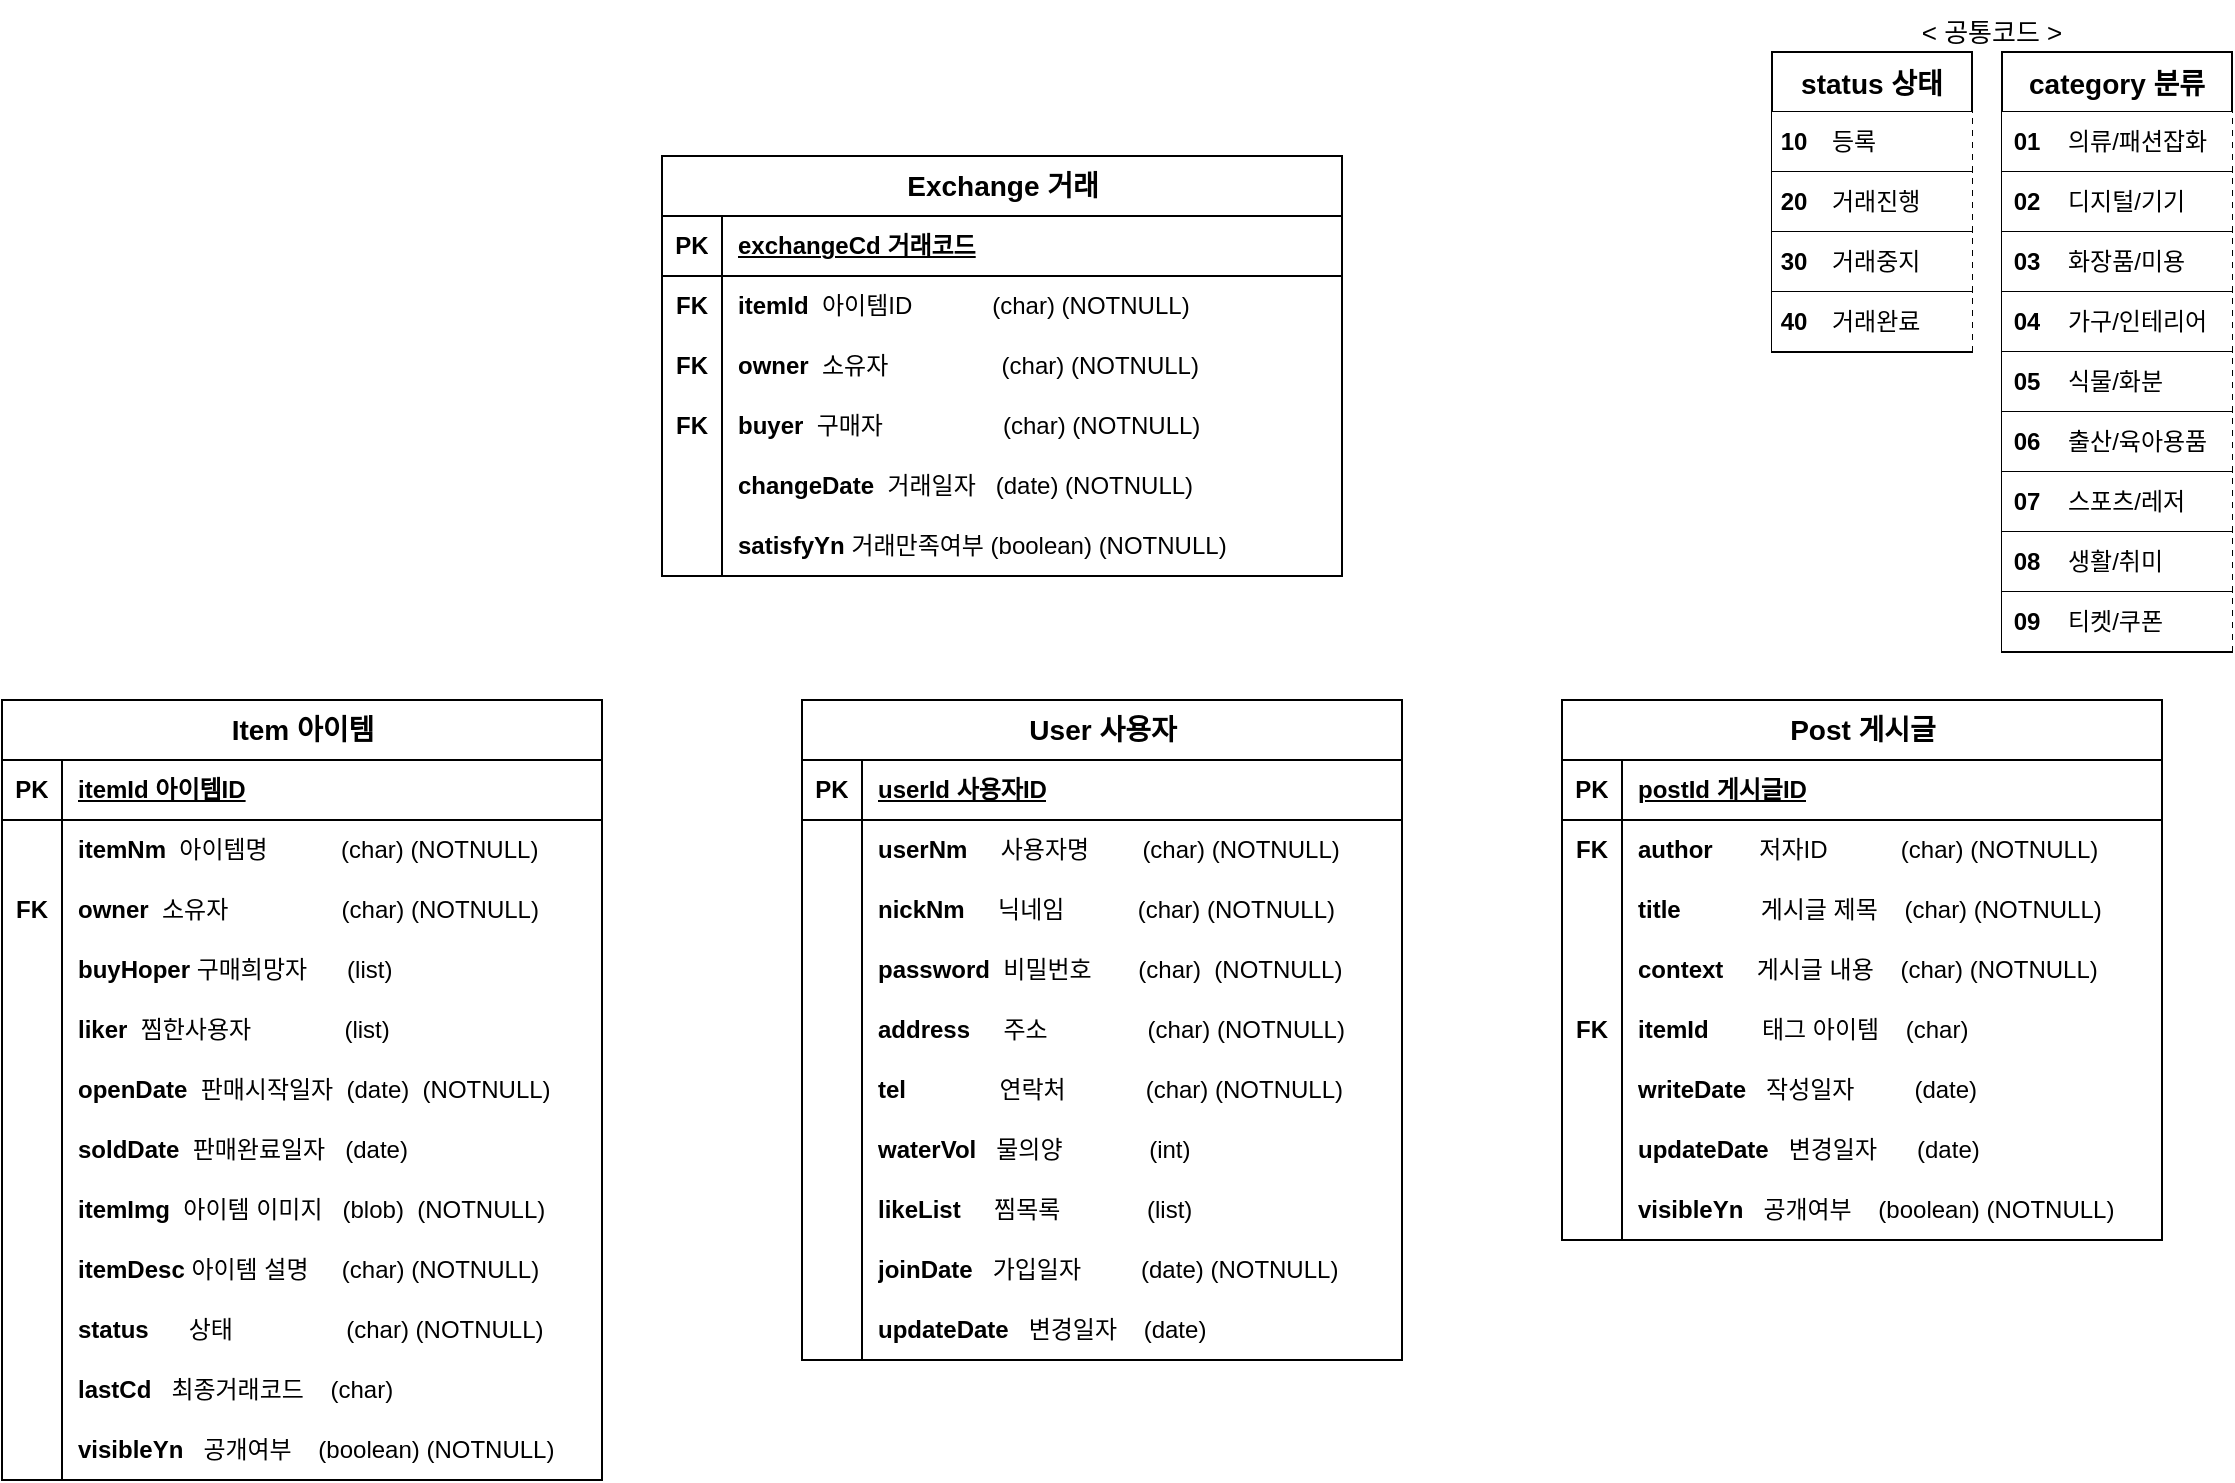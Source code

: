 <mxfile version="23.1.5" type="github">
  <diagram id="R2lEEEUBdFMjLlhIrx00" name="Page-1">
    <mxGraphModel dx="844" dy="294" grid="0" gridSize="10" guides="1" tooltips="1" connect="1" arrows="1" fold="1" page="1" pageScale="1" pageWidth="1169" pageHeight="827" math="0" shadow="0" extFonts="Permanent Marker^https://fonts.googleapis.com/css?family=Permanent+Marker">
      <root>
        <mxCell id="0" />
        <mxCell id="1" parent="0" />
        <mxCell id="ZxIeK6SURO4zXmmaTbBE-70" value="" style="shape=tableRow;horizontal=0;startSize=0;swimlaneHead=0;swimlaneBody=0;fillColor=none;collapsible=0;dropTarget=0;points=[[0,0.5],[1,0.5]];portConstraint=eastwest;top=0;left=0;right=0;bottom=0;labelBackgroundColor=none;rounded=0;" parent="1" vertex="1">
          <mxGeometry x="440" y="610" width="180" height="30" as="geometry" />
        </mxCell>
        <mxCell id="ZxIeK6SURO4zXmmaTbBE-82" value="&lt;font style=&quot;font-size: 14px;&quot;&gt;Item 아이템&lt;/font&gt;" style="shape=table;startSize=30;container=1;collapsible=1;childLayout=tableLayout;fixedRows=1;rowLines=0;fontStyle=1;align=center;resizeLast=1;html=1;labelBackgroundColor=none;rounded=0;" parent="1" vertex="1">
          <mxGeometry x="40" y="350" width="300" height="390" as="geometry" />
        </mxCell>
        <mxCell id="ZxIeK6SURO4zXmmaTbBE-83" value="" style="shape=tableRow;horizontal=0;startSize=0;swimlaneHead=0;swimlaneBody=0;fillColor=none;collapsible=0;dropTarget=0;points=[[0,0.5],[1,0.5]];portConstraint=eastwest;top=0;left=0;right=0;bottom=1;labelBackgroundColor=none;rounded=0;" parent="ZxIeK6SURO4zXmmaTbBE-82" vertex="1">
          <mxGeometry y="30" width="300" height="30" as="geometry" />
        </mxCell>
        <mxCell id="ZxIeK6SURO4zXmmaTbBE-84" value="PK" style="shape=partialRectangle;connectable=0;fillColor=none;top=0;left=0;bottom=0;right=0;fontStyle=1;overflow=hidden;whiteSpace=wrap;html=1;labelBackgroundColor=none;rounded=0;" parent="ZxIeK6SURO4zXmmaTbBE-83" vertex="1">
          <mxGeometry width="30" height="30" as="geometry">
            <mxRectangle width="30" height="30" as="alternateBounds" />
          </mxGeometry>
        </mxCell>
        <mxCell id="ZxIeK6SURO4zXmmaTbBE-85" value="itemId 아이템ID" style="shape=partialRectangle;connectable=0;fillColor=none;top=0;left=0;bottom=0;right=0;align=left;spacingLeft=6;fontStyle=5;overflow=hidden;whiteSpace=wrap;html=1;labelBackgroundColor=none;rounded=0;" parent="ZxIeK6SURO4zXmmaTbBE-83" vertex="1">
          <mxGeometry x="30" width="270" height="30" as="geometry">
            <mxRectangle width="270" height="30" as="alternateBounds" />
          </mxGeometry>
        </mxCell>
        <mxCell id="ZxIeK6SURO4zXmmaTbBE-86" value="" style="shape=tableRow;horizontal=0;startSize=0;swimlaneHead=0;swimlaneBody=0;fillColor=none;collapsible=0;dropTarget=0;points=[[0,0.5],[1,0.5]];portConstraint=eastwest;top=0;left=0;right=0;bottom=0;labelBackgroundColor=none;rounded=0;" parent="ZxIeK6SURO4zXmmaTbBE-82" vertex="1">
          <mxGeometry y="60" width="300" height="30" as="geometry" />
        </mxCell>
        <mxCell id="ZxIeK6SURO4zXmmaTbBE-87" value="" style="shape=partialRectangle;connectable=0;fillColor=none;top=0;left=0;bottom=0;right=0;editable=1;overflow=hidden;whiteSpace=wrap;html=1;labelBackgroundColor=none;rounded=0;" parent="ZxIeK6SURO4zXmmaTbBE-86" vertex="1">
          <mxGeometry width="30" height="30" as="geometry">
            <mxRectangle width="30" height="30" as="alternateBounds" />
          </mxGeometry>
        </mxCell>
        <mxCell id="ZxIeK6SURO4zXmmaTbBE-88" value="&lt;b&gt;itemNm&lt;/b&gt;&amp;nbsp; 아이템명&amp;nbsp; &amp;nbsp; &amp;nbsp; &amp;nbsp; &amp;nbsp; &amp;nbsp;(char) (NOTNULL)" style="shape=partialRectangle;connectable=0;fillColor=none;top=0;left=0;bottom=0;right=0;align=left;spacingLeft=6;overflow=hidden;whiteSpace=wrap;html=1;labelBackgroundColor=none;rounded=0;" parent="ZxIeK6SURO4zXmmaTbBE-86" vertex="1">
          <mxGeometry x="30" width="270" height="30" as="geometry">
            <mxRectangle width="270" height="30" as="alternateBounds" />
          </mxGeometry>
        </mxCell>
        <mxCell id="ZxIeK6SURO4zXmmaTbBE-89" value="" style="shape=tableRow;horizontal=0;startSize=0;swimlaneHead=0;swimlaneBody=0;fillColor=none;collapsible=0;dropTarget=0;points=[[0,0.5],[1,0.5]];portConstraint=eastwest;top=0;left=0;right=0;bottom=0;labelBackgroundColor=none;rounded=0;" parent="ZxIeK6SURO4zXmmaTbBE-82" vertex="1">
          <mxGeometry y="90" width="300" height="30" as="geometry" />
        </mxCell>
        <mxCell id="ZxIeK6SURO4zXmmaTbBE-90" value="&lt;b&gt;FK&lt;/b&gt;" style="shape=partialRectangle;connectable=0;fillColor=none;top=0;left=0;bottom=0;right=0;editable=1;overflow=hidden;whiteSpace=wrap;html=1;labelBackgroundColor=none;rounded=0;" parent="ZxIeK6SURO4zXmmaTbBE-89" vertex="1">
          <mxGeometry width="30" height="30" as="geometry">
            <mxRectangle width="30" height="30" as="alternateBounds" />
          </mxGeometry>
        </mxCell>
        <mxCell id="ZxIeK6SURO4zXmmaTbBE-91" value="&lt;b&gt;owner&lt;/b&gt;&amp;nbsp; 소유자&amp;nbsp; &amp;nbsp; &amp;nbsp; &amp;nbsp; &amp;nbsp; &amp;nbsp; &amp;nbsp; &amp;nbsp; &amp;nbsp;(char) (NOTNULL)" style="shape=partialRectangle;connectable=0;fillColor=none;top=0;left=0;bottom=0;right=0;align=left;spacingLeft=6;overflow=hidden;whiteSpace=wrap;html=1;labelBackgroundColor=none;rounded=0;" parent="ZxIeK6SURO4zXmmaTbBE-89" vertex="1">
          <mxGeometry x="30" width="270" height="30" as="geometry">
            <mxRectangle width="270" height="30" as="alternateBounds" />
          </mxGeometry>
        </mxCell>
        <mxCell id="ZxIeK6SURO4zXmmaTbBE-95" value="" style="shape=tableRow;horizontal=0;startSize=0;swimlaneHead=0;swimlaneBody=0;fillColor=none;collapsible=0;dropTarget=0;points=[[0,0.5],[1,0.5]];portConstraint=eastwest;top=0;left=0;right=0;bottom=0;labelBackgroundColor=none;rounded=0;" parent="ZxIeK6SURO4zXmmaTbBE-82" vertex="1">
          <mxGeometry y="120" width="300" height="30" as="geometry" />
        </mxCell>
        <mxCell id="ZxIeK6SURO4zXmmaTbBE-96" value="" style="shape=partialRectangle;connectable=0;fillColor=none;top=0;left=0;bottom=0;right=0;editable=1;overflow=hidden;whiteSpace=wrap;html=1;labelBackgroundColor=none;rounded=0;" parent="ZxIeK6SURO4zXmmaTbBE-95" vertex="1">
          <mxGeometry width="30" height="30" as="geometry">
            <mxRectangle width="30" height="30" as="alternateBounds" />
          </mxGeometry>
        </mxCell>
        <mxCell id="ZxIeK6SURO4zXmmaTbBE-97" value="&lt;b&gt;buyHoper&lt;/b&gt; 구매희망자&amp;nbsp; &amp;nbsp; &amp;nbsp; (list)" style="shape=partialRectangle;connectable=0;fillColor=none;top=0;left=0;bottom=0;right=0;align=left;spacingLeft=6;overflow=hidden;whiteSpace=wrap;html=1;labelBackgroundColor=none;rounded=0;" parent="ZxIeK6SURO4zXmmaTbBE-95" vertex="1">
          <mxGeometry x="30" width="270" height="30" as="geometry">
            <mxRectangle width="270" height="30" as="alternateBounds" />
          </mxGeometry>
        </mxCell>
        <mxCell id="ZxIeK6SURO4zXmmaTbBE-98" value="" style="shape=tableRow;horizontal=0;startSize=0;swimlaneHead=0;swimlaneBody=0;fillColor=none;collapsible=0;dropTarget=0;points=[[0,0.5],[1,0.5]];portConstraint=eastwest;top=0;left=0;right=0;bottom=0;labelBackgroundColor=none;rounded=0;" parent="ZxIeK6SURO4zXmmaTbBE-82" vertex="1">
          <mxGeometry y="150" width="300" height="30" as="geometry" />
        </mxCell>
        <mxCell id="ZxIeK6SURO4zXmmaTbBE-99" value="" style="shape=partialRectangle;connectable=0;fillColor=none;top=0;left=0;bottom=0;right=0;editable=1;overflow=hidden;whiteSpace=wrap;html=1;labelBackgroundColor=none;rounded=0;" parent="ZxIeK6SURO4zXmmaTbBE-98" vertex="1">
          <mxGeometry width="30" height="30" as="geometry">
            <mxRectangle width="30" height="30" as="alternateBounds" />
          </mxGeometry>
        </mxCell>
        <mxCell id="ZxIeK6SURO4zXmmaTbBE-100" value="&lt;b&gt;liker&lt;/b&gt;&amp;nbsp; 찜한사용자&amp;nbsp; &amp;nbsp; &amp;nbsp; &amp;nbsp; &amp;nbsp; &amp;nbsp; &amp;nbsp; (list)" style="shape=partialRectangle;connectable=0;fillColor=none;top=0;left=0;bottom=0;right=0;align=left;spacingLeft=6;overflow=hidden;whiteSpace=wrap;html=1;labelBackgroundColor=none;rounded=0;" parent="ZxIeK6SURO4zXmmaTbBE-98" vertex="1">
          <mxGeometry x="30" width="270" height="30" as="geometry">
            <mxRectangle width="270" height="30" as="alternateBounds" />
          </mxGeometry>
        </mxCell>
        <mxCell id="ZxIeK6SURO4zXmmaTbBE-101" value="" style="shape=tableRow;horizontal=0;startSize=0;swimlaneHead=0;swimlaneBody=0;fillColor=none;collapsible=0;dropTarget=0;points=[[0,0.5],[1,0.5]];portConstraint=eastwest;top=0;left=0;right=0;bottom=0;labelBackgroundColor=none;rounded=0;" parent="ZxIeK6SURO4zXmmaTbBE-82" vertex="1">
          <mxGeometry y="180" width="300" height="30" as="geometry" />
        </mxCell>
        <mxCell id="ZxIeK6SURO4zXmmaTbBE-102" value="" style="shape=partialRectangle;connectable=0;fillColor=none;top=0;left=0;bottom=0;right=0;editable=1;overflow=hidden;whiteSpace=wrap;html=1;labelBackgroundColor=none;rounded=0;" parent="ZxIeK6SURO4zXmmaTbBE-101" vertex="1">
          <mxGeometry width="30" height="30" as="geometry">
            <mxRectangle width="30" height="30" as="alternateBounds" />
          </mxGeometry>
        </mxCell>
        <mxCell id="ZxIeK6SURO4zXmmaTbBE-103" value="&lt;b&gt;openDate&lt;/b&gt;&amp;nbsp; 판매시작일자&amp;nbsp; (date)&amp;nbsp; (NOTNULL)" style="shape=partialRectangle;connectable=0;fillColor=none;top=0;left=0;bottom=0;right=0;align=left;spacingLeft=6;overflow=hidden;whiteSpace=wrap;html=1;labelBackgroundColor=none;rounded=0;" parent="ZxIeK6SURO4zXmmaTbBE-101" vertex="1">
          <mxGeometry x="30" width="270" height="30" as="geometry">
            <mxRectangle width="270" height="30" as="alternateBounds" />
          </mxGeometry>
        </mxCell>
        <mxCell id="ZxIeK6SURO4zXmmaTbBE-104" value="" style="shape=tableRow;horizontal=0;startSize=0;swimlaneHead=0;swimlaneBody=0;fillColor=none;collapsible=0;dropTarget=0;points=[[0,0.5],[1,0.5]];portConstraint=eastwest;top=0;left=0;right=0;bottom=0;labelBackgroundColor=none;rounded=0;" parent="ZxIeK6SURO4zXmmaTbBE-82" vertex="1">
          <mxGeometry y="210" width="300" height="30" as="geometry" />
        </mxCell>
        <mxCell id="ZxIeK6SURO4zXmmaTbBE-105" value="" style="shape=partialRectangle;connectable=0;fillColor=none;top=0;left=0;bottom=0;right=0;editable=1;overflow=hidden;whiteSpace=wrap;html=1;labelBackgroundColor=none;rounded=0;" parent="ZxIeK6SURO4zXmmaTbBE-104" vertex="1">
          <mxGeometry width="30" height="30" as="geometry">
            <mxRectangle width="30" height="30" as="alternateBounds" />
          </mxGeometry>
        </mxCell>
        <mxCell id="ZxIeK6SURO4zXmmaTbBE-106" value="&lt;b&gt;soldDate&lt;/b&gt;&amp;nbsp; 판매완료일자&amp;nbsp; &amp;nbsp;(date)" style="shape=partialRectangle;connectable=0;fillColor=none;top=0;left=0;bottom=0;right=0;align=left;spacingLeft=6;overflow=hidden;whiteSpace=wrap;html=1;labelBackgroundColor=none;rounded=0;" parent="ZxIeK6SURO4zXmmaTbBE-104" vertex="1">
          <mxGeometry x="30" width="270" height="30" as="geometry">
            <mxRectangle width="270" height="30" as="alternateBounds" />
          </mxGeometry>
        </mxCell>
        <mxCell id="ZxIeK6SURO4zXmmaTbBE-107" value="" style="shape=tableRow;horizontal=0;startSize=0;swimlaneHead=0;swimlaneBody=0;fillColor=none;collapsible=0;dropTarget=0;points=[[0,0.5],[1,0.5]];portConstraint=eastwest;top=0;left=0;right=0;bottom=0;labelBackgroundColor=none;rounded=0;" parent="ZxIeK6SURO4zXmmaTbBE-82" vertex="1">
          <mxGeometry y="240" width="300" height="30" as="geometry" />
        </mxCell>
        <mxCell id="ZxIeK6SURO4zXmmaTbBE-108" value="" style="shape=partialRectangle;connectable=0;fillColor=none;top=0;left=0;bottom=0;right=0;editable=1;overflow=hidden;whiteSpace=wrap;html=1;labelBackgroundColor=none;rounded=0;" parent="ZxIeK6SURO4zXmmaTbBE-107" vertex="1">
          <mxGeometry width="30" height="30" as="geometry">
            <mxRectangle width="30" height="30" as="alternateBounds" />
          </mxGeometry>
        </mxCell>
        <mxCell id="ZxIeK6SURO4zXmmaTbBE-109" value="&lt;b&gt;itemImg&lt;/b&gt;&amp;nbsp; 아이템 이미지&amp;nbsp; &amp;nbsp;(blob)&amp;nbsp; (NOTNULL)" style="shape=partialRectangle;connectable=0;fillColor=none;top=0;left=0;bottom=0;right=0;align=left;spacingLeft=6;overflow=hidden;whiteSpace=wrap;html=1;labelBackgroundColor=none;rounded=0;" parent="ZxIeK6SURO4zXmmaTbBE-107" vertex="1">
          <mxGeometry x="30" width="270" height="30" as="geometry">
            <mxRectangle width="270" height="30" as="alternateBounds" />
          </mxGeometry>
        </mxCell>
        <mxCell id="ZxIeK6SURO4zXmmaTbBE-110" value="" style="shape=tableRow;horizontal=0;startSize=0;swimlaneHead=0;swimlaneBody=0;fillColor=none;collapsible=0;dropTarget=0;points=[[0,0.5],[1,0.5]];portConstraint=eastwest;top=0;left=0;right=0;bottom=0;labelBackgroundColor=none;rounded=0;" parent="ZxIeK6SURO4zXmmaTbBE-82" vertex="1">
          <mxGeometry y="270" width="300" height="30" as="geometry" />
        </mxCell>
        <mxCell id="ZxIeK6SURO4zXmmaTbBE-111" value="" style="shape=partialRectangle;connectable=0;fillColor=none;top=0;left=0;bottom=0;right=0;editable=1;overflow=hidden;whiteSpace=wrap;html=1;labelBackgroundColor=none;rounded=0;" parent="ZxIeK6SURO4zXmmaTbBE-110" vertex="1">
          <mxGeometry width="30" height="30" as="geometry">
            <mxRectangle width="30" height="30" as="alternateBounds" />
          </mxGeometry>
        </mxCell>
        <mxCell id="ZxIeK6SURO4zXmmaTbBE-112" value="&lt;b&gt;itemDesc&lt;/b&gt; 아이템 설명&amp;nbsp; &amp;nbsp; &amp;nbsp;(char) (NOTNULL)" style="shape=partialRectangle;connectable=0;fillColor=none;top=0;left=0;bottom=0;right=0;align=left;spacingLeft=6;overflow=hidden;whiteSpace=wrap;html=1;labelBackgroundColor=none;rounded=0;" parent="ZxIeK6SURO4zXmmaTbBE-110" vertex="1">
          <mxGeometry x="30" width="270" height="30" as="geometry">
            <mxRectangle width="270" height="30" as="alternateBounds" />
          </mxGeometry>
        </mxCell>
        <mxCell id="ZxIeK6SURO4zXmmaTbBE-113" value="" style="shape=tableRow;horizontal=0;startSize=0;swimlaneHead=0;swimlaneBody=0;fillColor=none;collapsible=0;dropTarget=0;points=[[0,0.5],[1,0.5]];portConstraint=eastwest;top=0;left=0;right=0;bottom=0;labelBackgroundColor=none;rounded=0;" parent="ZxIeK6SURO4zXmmaTbBE-82" vertex="1">
          <mxGeometry y="300" width="300" height="30" as="geometry" />
        </mxCell>
        <mxCell id="ZxIeK6SURO4zXmmaTbBE-114" value="" style="shape=partialRectangle;connectable=0;fillColor=none;top=0;left=0;bottom=0;right=0;editable=1;overflow=hidden;whiteSpace=wrap;html=1;labelBackgroundColor=none;rounded=0;" parent="ZxIeK6SURO4zXmmaTbBE-113" vertex="1">
          <mxGeometry width="30" height="30" as="geometry">
            <mxRectangle width="30" height="30" as="alternateBounds" />
          </mxGeometry>
        </mxCell>
        <mxCell id="ZxIeK6SURO4zXmmaTbBE-115" value="&lt;b&gt;status&lt;/b&gt;&amp;nbsp; &amp;nbsp; &amp;nbsp; 상태&amp;nbsp; &amp;nbsp; &amp;nbsp; &amp;nbsp; &amp;nbsp; &amp;nbsp; &amp;nbsp; &amp;nbsp; &amp;nbsp;(char) (NOTNULL)" style="shape=partialRectangle;connectable=0;fillColor=none;top=0;left=0;bottom=0;right=0;align=left;spacingLeft=6;overflow=hidden;whiteSpace=wrap;html=1;labelBackgroundColor=none;rounded=0;" parent="ZxIeK6SURO4zXmmaTbBE-113" vertex="1">
          <mxGeometry x="30" width="270" height="30" as="geometry">
            <mxRectangle width="270" height="30" as="alternateBounds" />
          </mxGeometry>
        </mxCell>
        <mxCell id="ZxIeK6SURO4zXmmaTbBE-116" value="" style="shape=tableRow;horizontal=0;startSize=0;swimlaneHead=0;swimlaneBody=0;fillColor=none;collapsible=0;dropTarget=0;points=[[0,0.5],[1,0.5]];portConstraint=eastwest;top=0;left=0;right=0;bottom=0;labelBackgroundColor=none;rounded=0;" parent="ZxIeK6SURO4zXmmaTbBE-82" vertex="1">
          <mxGeometry y="330" width="300" height="30" as="geometry" />
        </mxCell>
        <mxCell id="ZxIeK6SURO4zXmmaTbBE-117" value="" style="shape=partialRectangle;connectable=0;fillColor=none;top=0;left=0;bottom=0;right=0;editable=1;overflow=hidden;whiteSpace=wrap;html=1;labelBackgroundColor=none;rounded=0;" parent="ZxIeK6SURO4zXmmaTbBE-116" vertex="1">
          <mxGeometry width="30" height="30" as="geometry">
            <mxRectangle width="30" height="30" as="alternateBounds" />
          </mxGeometry>
        </mxCell>
        <mxCell id="ZxIeK6SURO4zXmmaTbBE-118" value="&lt;b&gt;lastCd&lt;/b&gt;&amp;nbsp; &amp;nbsp;최종거래코드&amp;nbsp; &amp;nbsp; (char)&amp;nbsp;" style="shape=partialRectangle;connectable=0;fillColor=none;top=0;left=0;bottom=0;right=0;align=left;spacingLeft=6;overflow=hidden;whiteSpace=wrap;html=1;labelBackgroundColor=none;rounded=0;" parent="ZxIeK6SURO4zXmmaTbBE-116" vertex="1">
          <mxGeometry x="30" width="270" height="30" as="geometry">
            <mxRectangle width="270" height="30" as="alternateBounds" />
          </mxGeometry>
        </mxCell>
        <mxCell id="ZxIeK6SURO4zXmmaTbBE-119" value="" style="shape=tableRow;horizontal=0;startSize=0;swimlaneHead=0;swimlaneBody=0;fillColor=none;collapsible=0;dropTarget=0;points=[[0,0.5],[1,0.5]];portConstraint=eastwest;top=0;left=0;right=0;bottom=0;labelBackgroundColor=none;rounded=0;" parent="ZxIeK6SURO4zXmmaTbBE-82" vertex="1">
          <mxGeometry y="360" width="300" height="30" as="geometry" />
        </mxCell>
        <mxCell id="ZxIeK6SURO4zXmmaTbBE-120" value="" style="shape=partialRectangle;connectable=0;fillColor=none;top=0;left=0;bottom=0;right=0;editable=1;overflow=hidden;whiteSpace=wrap;html=1;labelBackgroundColor=none;rounded=0;" parent="ZxIeK6SURO4zXmmaTbBE-119" vertex="1">
          <mxGeometry width="30" height="30" as="geometry">
            <mxRectangle width="30" height="30" as="alternateBounds" />
          </mxGeometry>
        </mxCell>
        <mxCell id="ZxIeK6SURO4zXmmaTbBE-121" value="&lt;b style=&quot;border-color: var(--border-color);&quot;&gt;visibleYn&lt;/b&gt;&amp;nbsp; &amp;nbsp;공개여부&amp;nbsp; &amp;nbsp; (boolean) (NOTNULL)" style="shape=partialRectangle;connectable=0;fillColor=none;top=0;left=0;bottom=0;right=0;align=left;spacingLeft=6;overflow=hidden;whiteSpace=wrap;html=1;labelBackgroundColor=none;rounded=0;" parent="ZxIeK6SURO4zXmmaTbBE-119" vertex="1">
          <mxGeometry x="30" width="270" height="30" as="geometry">
            <mxRectangle width="270" height="30" as="alternateBounds" />
          </mxGeometry>
        </mxCell>
        <mxCell id="ZxIeK6SURO4zXmmaTbBE-151" value="&lt;font style=&quot;font-size: 14px;&quot;&gt;Exchange 거래&lt;/font&gt;" style="shape=table;startSize=30;container=1;collapsible=1;childLayout=tableLayout;fixedRows=1;rowLines=0;fontStyle=1;align=center;resizeLast=1;html=1;labelBackgroundColor=none;rounded=0;" parent="1" vertex="1">
          <mxGeometry x="370" y="78" width="340" height="210" as="geometry" />
        </mxCell>
        <mxCell id="ZxIeK6SURO4zXmmaTbBE-152" value="" style="shape=tableRow;horizontal=0;startSize=0;swimlaneHead=0;swimlaneBody=0;fillColor=none;collapsible=0;dropTarget=0;points=[[0,0.5],[1,0.5]];portConstraint=eastwest;top=0;left=0;right=0;bottom=1;labelBackgroundColor=none;rounded=0;" parent="ZxIeK6SURO4zXmmaTbBE-151" vertex="1">
          <mxGeometry y="30" width="340" height="30" as="geometry" />
        </mxCell>
        <mxCell id="ZxIeK6SURO4zXmmaTbBE-153" value="PK" style="shape=partialRectangle;connectable=0;fillColor=none;top=0;left=0;bottom=0;right=0;fontStyle=1;overflow=hidden;whiteSpace=wrap;html=1;labelBackgroundColor=none;rounded=0;" parent="ZxIeK6SURO4zXmmaTbBE-152" vertex="1">
          <mxGeometry width="30" height="30" as="geometry">
            <mxRectangle width="30" height="30" as="alternateBounds" />
          </mxGeometry>
        </mxCell>
        <mxCell id="ZxIeK6SURO4zXmmaTbBE-154" value="exchangeCd 거래코드" style="shape=partialRectangle;connectable=0;fillColor=none;top=0;left=0;bottom=0;right=0;align=left;spacingLeft=6;fontStyle=5;overflow=hidden;whiteSpace=wrap;html=1;labelBackgroundColor=none;rounded=0;" parent="ZxIeK6SURO4zXmmaTbBE-152" vertex="1">
          <mxGeometry x="30" width="310" height="30" as="geometry">
            <mxRectangle width="310" height="30" as="alternateBounds" />
          </mxGeometry>
        </mxCell>
        <mxCell id="ZxIeK6SURO4zXmmaTbBE-155" value="" style="shape=tableRow;horizontal=0;startSize=0;swimlaneHead=0;swimlaneBody=0;fillColor=none;collapsible=0;dropTarget=0;points=[[0,0.5],[1,0.5]];portConstraint=eastwest;top=0;left=0;right=0;bottom=0;labelBackgroundColor=none;rounded=0;" parent="ZxIeK6SURO4zXmmaTbBE-151" vertex="1">
          <mxGeometry y="60" width="340" height="30" as="geometry" />
        </mxCell>
        <mxCell id="ZxIeK6SURO4zXmmaTbBE-156" value="&lt;b style=&quot;border-color: var(--border-color);&quot;&gt;FK&lt;/b&gt;" style="shape=partialRectangle;connectable=0;fillColor=none;top=0;left=0;bottom=0;right=0;editable=1;overflow=hidden;whiteSpace=wrap;html=1;labelBackgroundColor=none;rounded=0;" parent="ZxIeK6SURO4zXmmaTbBE-155" vertex="1">
          <mxGeometry width="30" height="30" as="geometry">
            <mxRectangle width="30" height="30" as="alternateBounds" />
          </mxGeometry>
        </mxCell>
        <mxCell id="ZxIeK6SURO4zXmmaTbBE-157" value="&lt;b&gt;itemId&lt;/b&gt;&amp;nbsp; 아이템ID&amp;nbsp; &amp;nbsp; &amp;nbsp; &amp;nbsp; &amp;nbsp; &amp;nbsp; (char) (NOTNULL)" style="shape=partialRectangle;connectable=0;fillColor=none;top=0;left=0;bottom=0;right=0;align=left;spacingLeft=6;overflow=hidden;whiteSpace=wrap;html=1;labelBackgroundColor=none;rounded=0;" parent="ZxIeK6SURO4zXmmaTbBE-155" vertex="1">
          <mxGeometry x="30" width="310" height="30" as="geometry">
            <mxRectangle width="310" height="30" as="alternateBounds" />
          </mxGeometry>
        </mxCell>
        <mxCell id="ZxIeK6SURO4zXmmaTbBE-161" value="" style="shape=tableRow;horizontal=0;startSize=0;swimlaneHead=0;swimlaneBody=0;fillColor=none;collapsible=0;dropTarget=0;points=[[0,0.5],[1,0.5]];portConstraint=eastwest;top=0;left=0;right=0;bottom=0;labelBackgroundColor=none;rounded=0;" parent="ZxIeK6SURO4zXmmaTbBE-151" vertex="1">
          <mxGeometry y="90" width="340" height="30" as="geometry" />
        </mxCell>
        <mxCell id="ZxIeK6SURO4zXmmaTbBE-162" value="&lt;b style=&quot;border-color: var(--border-color);&quot;&gt;FK&lt;/b&gt;" style="shape=partialRectangle;connectable=0;fillColor=none;top=0;left=0;bottom=0;right=0;editable=1;overflow=hidden;whiteSpace=wrap;html=1;labelBackgroundColor=none;rounded=0;" parent="ZxIeK6SURO4zXmmaTbBE-161" vertex="1">
          <mxGeometry width="30" height="30" as="geometry">
            <mxRectangle width="30" height="30" as="alternateBounds" />
          </mxGeometry>
        </mxCell>
        <mxCell id="ZxIeK6SURO4zXmmaTbBE-163" value="&lt;b&gt;owner&lt;/b&gt;&amp;nbsp; 소유자&amp;nbsp; &amp;nbsp; &amp;nbsp; &amp;nbsp; &amp;nbsp; &amp;nbsp; &amp;nbsp; &amp;nbsp; &amp;nbsp;(char) (NOTNULL)" style="shape=partialRectangle;connectable=0;fillColor=none;top=0;left=0;bottom=0;right=0;align=left;spacingLeft=6;overflow=hidden;whiteSpace=wrap;html=1;labelBackgroundColor=none;rounded=0;" parent="ZxIeK6SURO4zXmmaTbBE-161" vertex="1">
          <mxGeometry x="30" width="310" height="30" as="geometry">
            <mxRectangle width="310" height="30" as="alternateBounds" />
          </mxGeometry>
        </mxCell>
        <mxCell id="ZxIeK6SURO4zXmmaTbBE-173" value="" style="shape=tableRow;horizontal=0;startSize=0;swimlaneHead=0;swimlaneBody=0;fillColor=none;collapsible=0;dropTarget=0;points=[[0,0.5],[1,0.5]];portConstraint=eastwest;top=0;left=0;right=0;bottom=0;labelBackgroundColor=none;rounded=0;" parent="ZxIeK6SURO4zXmmaTbBE-151" vertex="1">
          <mxGeometry y="120" width="340" height="30" as="geometry" />
        </mxCell>
        <mxCell id="ZxIeK6SURO4zXmmaTbBE-174" value="&lt;b style=&quot;border-color: var(--border-color);&quot;&gt;FK&lt;/b&gt;" style="shape=partialRectangle;connectable=0;fillColor=none;top=0;left=0;bottom=0;right=0;editable=1;overflow=hidden;whiteSpace=wrap;html=1;labelBackgroundColor=none;rounded=0;" parent="ZxIeK6SURO4zXmmaTbBE-173" vertex="1">
          <mxGeometry width="30" height="30" as="geometry">
            <mxRectangle width="30" height="30" as="alternateBounds" />
          </mxGeometry>
        </mxCell>
        <mxCell id="ZxIeK6SURO4zXmmaTbBE-175" value="&lt;b style=&quot;border-color: var(--border-color);&quot;&gt;buyer&lt;/b&gt;&amp;nbsp; 구매자&amp;nbsp; &amp;nbsp; &amp;nbsp; &amp;nbsp; &amp;nbsp; &amp;nbsp; &amp;nbsp; &amp;nbsp; &amp;nbsp; (char) (NOTNULL)" style="shape=partialRectangle;connectable=0;fillColor=none;top=0;left=0;bottom=0;right=0;align=left;spacingLeft=6;overflow=hidden;whiteSpace=wrap;html=1;labelBackgroundColor=none;rounded=0;" parent="ZxIeK6SURO4zXmmaTbBE-173" vertex="1">
          <mxGeometry x="30" width="310" height="30" as="geometry">
            <mxRectangle width="310" height="30" as="alternateBounds" />
          </mxGeometry>
        </mxCell>
        <mxCell id="ZxIeK6SURO4zXmmaTbBE-185" value="" style="shape=tableRow;horizontal=0;startSize=0;swimlaneHead=0;swimlaneBody=0;fillColor=none;collapsible=0;dropTarget=0;points=[[0,0.5],[1,0.5]];portConstraint=eastwest;top=0;left=0;right=0;bottom=0;labelBackgroundColor=none;rounded=0;" parent="ZxIeK6SURO4zXmmaTbBE-151" vertex="1">
          <mxGeometry y="150" width="340" height="30" as="geometry" />
        </mxCell>
        <mxCell id="ZxIeK6SURO4zXmmaTbBE-186" value="" style="shape=partialRectangle;connectable=0;fillColor=none;top=0;left=0;bottom=0;right=0;editable=1;overflow=hidden;whiteSpace=wrap;html=1;labelBackgroundColor=none;rounded=0;" parent="ZxIeK6SURO4zXmmaTbBE-185" vertex="1">
          <mxGeometry width="30" height="30" as="geometry">
            <mxRectangle width="30" height="30" as="alternateBounds" />
          </mxGeometry>
        </mxCell>
        <mxCell id="ZxIeK6SURO4zXmmaTbBE-187" value="&lt;b style=&quot;border-color: var(--border-color);&quot;&gt;changeDate&lt;/b&gt;&amp;nbsp; 거래일자&amp;nbsp; &amp;nbsp;(date) (NOTNULL)" style="shape=partialRectangle;connectable=0;fillColor=none;top=0;left=0;bottom=0;right=0;align=left;spacingLeft=6;overflow=hidden;whiteSpace=wrap;html=1;labelBackgroundColor=none;rounded=0;" parent="ZxIeK6SURO4zXmmaTbBE-185" vertex="1">
          <mxGeometry x="30" width="310" height="30" as="geometry">
            <mxRectangle width="310" height="30" as="alternateBounds" />
          </mxGeometry>
        </mxCell>
        <mxCell id="ZxIeK6SURO4zXmmaTbBE-188" value="" style="shape=tableRow;horizontal=0;startSize=0;swimlaneHead=0;swimlaneBody=0;fillColor=none;collapsible=0;dropTarget=0;points=[[0,0.5],[1,0.5]];portConstraint=eastwest;top=0;left=0;right=0;bottom=0;labelBackgroundColor=none;rounded=0;" parent="ZxIeK6SURO4zXmmaTbBE-151" vertex="1">
          <mxGeometry y="180" width="340" height="30" as="geometry" />
        </mxCell>
        <mxCell id="ZxIeK6SURO4zXmmaTbBE-189" value="" style="shape=partialRectangle;connectable=0;fillColor=none;top=0;left=0;bottom=0;right=0;editable=1;overflow=hidden;whiteSpace=wrap;html=1;labelBackgroundColor=none;rounded=0;" parent="ZxIeK6SURO4zXmmaTbBE-188" vertex="1">
          <mxGeometry width="30" height="30" as="geometry">
            <mxRectangle width="30" height="30" as="alternateBounds" />
          </mxGeometry>
        </mxCell>
        <mxCell id="ZxIeK6SURO4zXmmaTbBE-190" value="&lt;b&gt;satisfyYn&amp;nbsp;&lt;/b&gt;거래만족여부 (boolean) (NOTNULL)" style="shape=partialRectangle;connectable=0;fillColor=none;top=0;left=0;bottom=0;right=0;align=left;spacingLeft=6;overflow=hidden;whiteSpace=wrap;html=1;labelBackgroundColor=none;rounded=0;" parent="ZxIeK6SURO4zXmmaTbBE-188" vertex="1">
          <mxGeometry x="30" width="310" height="30" as="geometry">
            <mxRectangle width="310" height="30" as="alternateBounds" />
          </mxGeometry>
        </mxCell>
        <mxCell id="0sbaT3xCv8f4EOUlxpCY-47" value="&lt;font style=&quot;font-size: 14px;&quot;&gt;User 사용자&lt;/font&gt;" style="shape=table;startSize=30;container=1;collapsible=1;childLayout=tableLayout;fixedRows=1;rowLines=0;fontStyle=1;align=center;resizeLast=1;html=1;labelBackgroundColor=none;rounded=0;" parent="1" vertex="1">
          <mxGeometry x="440" y="350" width="300" height="330" as="geometry" />
        </mxCell>
        <mxCell id="0sbaT3xCv8f4EOUlxpCY-48" value="" style="shape=tableRow;horizontal=0;startSize=0;swimlaneHead=0;swimlaneBody=0;fillColor=none;collapsible=0;dropTarget=0;points=[[0,0.5],[1,0.5]];portConstraint=eastwest;top=0;left=0;right=0;bottom=1;labelBackgroundColor=none;rounded=0;" parent="0sbaT3xCv8f4EOUlxpCY-47" vertex="1">
          <mxGeometry y="30" width="300" height="30" as="geometry" />
        </mxCell>
        <mxCell id="0sbaT3xCv8f4EOUlxpCY-49" value="PK" style="shape=partialRectangle;connectable=0;fillColor=none;top=0;left=0;bottom=0;right=0;fontStyle=1;overflow=hidden;whiteSpace=wrap;html=1;labelBackgroundColor=none;rounded=0;" parent="0sbaT3xCv8f4EOUlxpCY-48" vertex="1">
          <mxGeometry width="30" height="30" as="geometry">
            <mxRectangle width="30" height="30" as="alternateBounds" />
          </mxGeometry>
        </mxCell>
        <mxCell id="0sbaT3xCv8f4EOUlxpCY-50" value="userId 사용자ID" style="shape=partialRectangle;connectable=0;fillColor=none;top=0;left=0;bottom=0;right=0;align=left;spacingLeft=6;fontStyle=5;overflow=hidden;whiteSpace=wrap;html=1;labelBackgroundColor=none;rounded=0;" parent="0sbaT3xCv8f4EOUlxpCY-48" vertex="1">
          <mxGeometry x="30" width="270" height="30" as="geometry">
            <mxRectangle width="270" height="30" as="alternateBounds" />
          </mxGeometry>
        </mxCell>
        <mxCell id="0sbaT3xCv8f4EOUlxpCY-51" value="" style="shape=tableRow;horizontal=0;startSize=0;swimlaneHead=0;swimlaneBody=0;fillColor=none;collapsible=0;dropTarget=0;points=[[0,0.5],[1,0.5]];portConstraint=eastwest;top=0;left=0;right=0;bottom=0;labelBackgroundColor=none;rounded=0;" parent="0sbaT3xCv8f4EOUlxpCY-47" vertex="1">
          <mxGeometry y="60" width="300" height="30" as="geometry" />
        </mxCell>
        <mxCell id="0sbaT3xCv8f4EOUlxpCY-52" value="" style="shape=partialRectangle;connectable=0;fillColor=none;top=0;left=0;bottom=0;right=0;editable=1;overflow=hidden;whiteSpace=wrap;html=1;labelBackgroundColor=none;rounded=0;" parent="0sbaT3xCv8f4EOUlxpCY-51" vertex="1">
          <mxGeometry width="30" height="30" as="geometry">
            <mxRectangle width="30" height="30" as="alternateBounds" />
          </mxGeometry>
        </mxCell>
        <mxCell id="0sbaT3xCv8f4EOUlxpCY-53" value="&lt;b&gt;userNm&lt;/b&gt;&amp;nbsp; &amp;nbsp; &amp;nbsp;사용자명&amp;nbsp; &amp;nbsp; &amp;nbsp; &amp;nbsp; (char) (NOTNULL)" style="shape=partialRectangle;connectable=0;fillColor=none;top=0;left=0;bottom=0;right=0;align=left;spacingLeft=6;overflow=hidden;whiteSpace=wrap;html=1;labelBackgroundColor=none;rounded=0;" parent="0sbaT3xCv8f4EOUlxpCY-51" vertex="1">
          <mxGeometry x="30" width="270" height="30" as="geometry">
            <mxRectangle width="270" height="30" as="alternateBounds" />
          </mxGeometry>
        </mxCell>
        <mxCell id="oP9HgNPF-NpdIcvEo6tU-62" value="" style="shape=tableRow;horizontal=0;startSize=0;swimlaneHead=0;swimlaneBody=0;fillColor=none;collapsible=0;dropTarget=0;points=[[0,0.5],[1,0.5]];portConstraint=eastwest;top=0;left=0;right=0;bottom=0;labelBackgroundColor=none;rounded=0;" vertex="1" parent="0sbaT3xCv8f4EOUlxpCY-47">
          <mxGeometry y="90" width="300" height="30" as="geometry" />
        </mxCell>
        <mxCell id="oP9HgNPF-NpdIcvEo6tU-63" value="" style="shape=partialRectangle;connectable=0;fillColor=none;top=0;left=0;bottom=0;right=0;editable=1;overflow=hidden;whiteSpace=wrap;html=1;labelBackgroundColor=none;rounded=0;" vertex="1" parent="oP9HgNPF-NpdIcvEo6tU-62">
          <mxGeometry width="30" height="30" as="geometry">
            <mxRectangle width="30" height="30" as="alternateBounds" />
          </mxGeometry>
        </mxCell>
        <mxCell id="oP9HgNPF-NpdIcvEo6tU-64" value="&lt;b&gt;nickNm&lt;/b&gt;&amp;nbsp; &amp;nbsp; &amp;nbsp;닉네임&amp;nbsp; &amp;nbsp; &amp;nbsp; &amp;nbsp; &amp;nbsp; &amp;nbsp;(char) (NOTNULL)&amp;nbsp;" style="shape=partialRectangle;connectable=0;fillColor=none;top=0;left=0;bottom=0;right=0;align=left;spacingLeft=6;overflow=hidden;whiteSpace=wrap;html=1;labelBackgroundColor=none;rounded=0;" vertex="1" parent="oP9HgNPF-NpdIcvEo6tU-62">
          <mxGeometry x="30" width="270" height="30" as="geometry">
            <mxRectangle width="270" height="30" as="alternateBounds" />
          </mxGeometry>
        </mxCell>
        <mxCell id="0sbaT3xCv8f4EOUlxpCY-69" value="" style="shape=tableRow;horizontal=0;startSize=0;swimlaneHead=0;swimlaneBody=0;fillColor=none;collapsible=0;dropTarget=0;points=[[0,0.5],[1,0.5]];portConstraint=eastwest;top=0;left=0;right=0;bottom=0;labelBackgroundColor=none;rounded=0;" parent="0sbaT3xCv8f4EOUlxpCY-47" vertex="1">
          <mxGeometry y="120" width="300" height="30" as="geometry" />
        </mxCell>
        <mxCell id="0sbaT3xCv8f4EOUlxpCY-70" value="" style="shape=partialRectangle;connectable=0;fillColor=none;top=0;left=0;bottom=0;right=0;editable=1;overflow=hidden;whiteSpace=wrap;html=1;labelBackgroundColor=none;rounded=0;" parent="0sbaT3xCv8f4EOUlxpCY-69" vertex="1">
          <mxGeometry width="30" height="30" as="geometry">
            <mxRectangle width="30" height="30" as="alternateBounds" />
          </mxGeometry>
        </mxCell>
        <mxCell id="0sbaT3xCv8f4EOUlxpCY-71" value="&lt;b&gt;password&lt;/b&gt;&amp;nbsp; 비밀번호&amp;nbsp; &amp;nbsp; &amp;nbsp; &amp;nbsp;(char)&amp;nbsp; (NOTNULL)" style="shape=partialRectangle;connectable=0;fillColor=none;top=0;left=0;bottom=0;right=0;align=left;spacingLeft=6;overflow=hidden;whiteSpace=wrap;html=1;labelBackgroundColor=none;rounded=0;" parent="0sbaT3xCv8f4EOUlxpCY-69" vertex="1">
          <mxGeometry x="30" width="270" height="30" as="geometry">
            <mxRectangle width="270" height="30" as="alternateBounds" />
          </mxGeometry>
        </mxCell>
        <mxCell id="0sbaT3xCv8f4EOUlxpCY-72" value="" style="shape=tableRow;horizontal=0;startSize=0;swimlaneHead=0;swimlaneBody=0;fillColor=none;collapsible=0;dropTarget=0;points=[[0,0.5],[1,0.5]];portConstraint=eastwest;top=0;left=0;right=0;bottom=0;labelBackgroundColor=none;rounded=0;" parent="0sbaT3xCv8f4EOUlxpCY-47" vertex="1">
          <mxGeometry y="150" width="300" height="30" as="geometry" />
        </mxCell>
        <mxCell id="0sbaT3xCv8f4EOUlxpCY-73" value="" style="shape=partialRectangle;connectable=0;fillColor=none;top=0;left=0;bottom=0;right=0;editable=1;overflow=hidden;whiteSpace=wrap;html=1;labelBackgroundColor=none;rounded=0;" parent="0sbaT3xCv8f4EOUlxpCY-72" vertex="1">
          <mxGeometry width="30" height="30" as="geometry">
            <mxRectangle width="30" height="30" as="alternateBounds" />
          </mxGeometry>
        </mxCell>
        <mxCell id="0sbaT3xCv8f4EOUlxpCY-74" value="&lt;b&gt;address&amp;nbsp; &amp;nbsp; &amp;nbsp;&lt;/b&gt;주소&amp;nbsp; &amp;nbsp; &amp;nbsp; &amp;nbsp; &amp;nbsp; &amp;nbsp; &amp;nbsp; &amp;nbsp;(char) (NOTNULL)" style="shape=partialRectangle;connectable=0;fillColor=none;top=0;left=0;bottom=0;right=0;align=left;spacingLeft=6;overflow=hidden;whiteSpace=wrap;html=1;labelBackgroundColor=none;rounded=0;" parent="0sbaT3xCv8f4EOUlxpCY-72" vertex="1">
          <mxGeometry x="30" width="270" height="30" as="geometry">
            <mxRectangle width="270" height="30" as="alternateBounds" />
          </mxGeometry>
        </mxCell>
        <mxCell id="0sbaT3xCv8f4EOUlxpCY-75" value="" style="shape=tableRow;horizontal=0;startSize=0;swimlaneHead=0;swimlaneBody=0;fillColor=none;collapsible=0;dropTarget=0;points=[[0,0.5],[1,0.5]];portConstraint=eastwest;top=0;left=0;right=0;bottom=0;labelBackgroundColor=none;rounded=0;" parent="0sbaT3xCv8f4EOUlxpCY-47" vertex="1">
          <mxGeometry y="180" width="300" height="30" as="geometry" />
        </mxCell>
        <mxCell id="0sbaT3xCv8f4EOUlxpCY-76" value="" style="shape=partialRectangle;connectable=0;fillColor=none;top=0;left=0;bottom=0;right=0;editable=1;overflow=hidden;whiteSpace=wrap;html=1;labelBackgroundColor=none;rounded=0;" parent="0sbaT3xCv8f4EOUlxpCY-75" vertex="1">
          <mxGeometry width="30" height="30" as="geometry">
            <mxRectangle width="30" height="30" as="alternateBounds" />
          </mxGeometry>
        </mxCell>
        <mxCell id="0sbaT3xCv8f4EOUlxpCY-77" value="&lt;b&gt;tel&amp;nbsp; &amp;nbsp; &amp;nbsp; &amp;nbsp; &amp;nbsp; &amp;nbsp; &amp;nbsp; &lt;/b&gt;연락처&lt;b&gt;&amp;nbsp; &amp;nbsp; &amp;nbsp; &amp;nbsp; &amp;nbsp; &amp;nbsp; &lt;/b&gt;(char) (NOTNULL)" style="shape=partialRectangle;connectable=0;fillColor=none;top=0;left=0;bottom=0;right=0;align=left;spacingLeft=6;overflow=hidden;whiteSpace=wrap;html=1;labelBackgroundColor=none;rounded=0;" parent="0sbaT3xCv8f4EOUlxpCY-75" vertex="1">
          <mxGeometry x="30" width="270" height="30" as="geometry">
            <mxRectangle width="270" height="30" as="alternateBounds" />
          </mxGeometry>
        </mxCell>
        <mxCell id="0sbaT3xCv8f4EOUlxpCY-78" value="" style="shape=tableRow;horizontal=0;startSize=0;swimlaneHead=0;swimlaneBody=0;fillColor=none;collapsible=0;dropTarget=0;points=[[0,0.5],[1,0.5]];portConstraint=eastwest;top=0;left=0;right=0;bottom=0;labelBackgroundColor=none;rounded=0;" parent="0sbaT3xCv8f4EOUlxpCY-47" vertex="1">
          <mxGeometry y="210" width="300" height="30" as="geometry" />
        </mxCell>
        <mxCell id="0sbaT3xCv8f4EOUlxpCY-79" value="" style="shape=partialRectangle;connectable=0;fillColor=none;top=0;left=0;bottom=0;right=0;editable=1;overflow=hidden;whiteSpace=wrap;html=1;labelBackgroundColor=none;rounded=0;" parent="0sbaT3xCv8f4EOUlxpCY-78" vertex="1">
          <mxGeometry width="30" height="30" as="geometry">
            <mxRectangle width="30" height="30" as="alternateBounds" />
          </mxGeometry>
        </mxCell>
        <mxCell id="0sbaT3xCv8f4EOUlxpCY-80" value="&lt;b&gt;waterVol&lt;/b&gt;&amp;nbsp; &amp;nbsp;물의양&amp;nbsp; &amp;nbsp; &amp;nbsp; &amp;nbsp; &amp;nbsp; &amp;nbsp; &amp;nbsp;(int)&amp;nbsp;" style="shape=partialRectangle;connectable=0;fillColor=none;top=0;left=0;bottom=0;right=0;align=left;spacingLeft=6;overflow=hidden;whiteSpace=wrap;html=1;labelBackgroundColor=none;rounded=0;" parent="0sbaT3xCv8f4EOUlxpCY-78" vertex="1">
          <mxGeometry x="30" width="270" height="30" as="geometry">
            <mxRectangle width="270" height="30" as="alternateBounds" />
          </mxGeometry>
        </mxCell>
        <mxCell id="0sbaT3xCv8f4EOUlxpCY-102" value="" style="shape=tableRow;horizontal=0;startSize=0;swimlaneHead=0;swimlaneBody=0;fillColor=none;collapsible=0;dropTarget=0;points=[[0,0.5],[1,0.5]];portConstraint=eastwest;top=0;left=0;right=0;bottom=0;labelBackgroundColor=none;rounded=0;" parent="0sbaT3xCv8f4EOUlxpCY-47" vertex="1">
          <mxGeometry y="240" width="300" height="30" as="geometry" />
        </mxCell>
        <mxCell id="0sbaT3xCv8f4EOUlxpCY-103" value="" style="shape=partialRectangle;connectable=0;fillColor=none;top=0;left=0;bottom=0;right=0;editable=1;overflow=hidden;whiteSpace=wrap;html=1;labelBackgroundColor=none;rounded=0;" parent="0sbaT3xCv8f4EOUlxpCY-102" vertex="1">
          <mxGeometry width="30" height="30" as="geometry">
            <mxRectangle width="30" height="30" as="alternateBounds" />
          </mxGeometry>
        </mxCell>
        <mxCell id="0sbaT3xCv8f4EOUlxpCY-104" value="&lt;b&gt;likeList&lt;/b&gt;&amp;nbsp; &amp;nbsp; &amp;nbsp;찜목록&amp;nbsp; &amp;nbsp; &amp;nbsp; &amp;nbsp; &amp;nbsp; &amp;nbsp; &amp;nbsp;(list)&amp;nbsp;" style="shape=partialRectangle;connectable=0;fillColor=none;top=0;left=0;bottom=0;right=0;align=left;spacingLeft=6;overflow=hidden;whiteSpace=wrap;html=1;labelBackgroundColor=none;rounded=0;" parent="0sbaT3xCv8f4EOUlxpCY-102" vertex="1">
          <mxGeometry x="30" width="270" height="30" as="geometry">
            <mxRectangle width="270" height="30" as="alternateBounds" />
          </mxGeometry>
        </mxCell>
        <mxCell id="0sbaT3xCv8f4EOUlxpCY-91" value="" style="shape=tableRow;horizontal=0;startSize=0;swimlaneHead=0;swimlaneBody=0;fillColor=none;collapsible=0;dropTarget=0;points=[[0,0.5],[1,0.5]];portConstraint=eastwest;top=0;left=0;right=0;bottom=0;labelBackgroundColor=none;rounded=0;" parent="0sbaT3xCv8f4EOUlxpCY-47" vertex="1">
          <mxGeometry y="270" width="300" height="30" as="geometry" />
        </mxCell>
        <mxCell id="0sbaT3xCv8f4EOUlxpCY-92" value="" style="shape=partialRectangle;connectable=0;fillColor=none;top=0;left=0;bottom=0;right=0;editable=1;overflow=hidden;whiteSpace=wrap;html=1;labelBackgroundColor=none;rounded=0;" parent="0sbaT3xCv8f4EOUlxpCY-91" vertex="1">
          <mxGeometry width="30" height="30" as="geometry">
            <mxRectangle width="30" height="30" as="alternateBounds" />
          </mxGeometry>
        </mxCell>
        <mxCell id="0sbaT3xCv8f4EOUlxpCY-93" value="&lt;b&gt;joinDate&lt;/b&gt;&amp;nbsp; &amp;nbsp;가입일자&amp;nbsp; &amp;nbsp; &amp;nbsp; &amp;nbsp; &amp;nbsp;(date) (NOTNULL)" style="shape=partialRectangle;connectable=0;fillColor=none;top=0;left=0;bottom=0;right=0;align=left;spacingLeft=6;overflow=hidden;whiteSpace=wrap;html=1;labelBackgroundColor=none;rounded=0;" parent="0sbaT3xCv8f4EOUlxpCY-91" vertex="1">
          <mxGeometry x="30" width="270" height="30" as="geometry">
            <mxRectangle width="270" height="30" as="alternateBounds" />
          </mxGeometry>
        </mxCell>
        <mxCell id="0sbaT3xCv8f4EOUlxpCY-99" value="" style="shape=tableRow;horizontal=0;startSize=0;swimlaneHead=0;swimlaneBody=0;fillColor=none;collapsible=0;dropTarget=0;points=[[0,0.5],[1,0.5]];portConstraint=eastwest;top=0;left=0;right=0;bottom=0;labelBackgroundColor=none;rounded=0;" parent="0sbaT3xCv8f4EOUlxpCY-47" vertex="1">
          <mxGeometry y="300" width="300" height="30" as="geometry" />
        </mxCell>
        <mxCell id="0sbaT3xCv8f4EOUlxpCY-100" value="" style="shape=partialRectangle;connectable=0;fillColor=none;top=0;left=0;bottom=0;right=0;editable=1;overflow=hidden;whiteSpace=wrap;html=1;labelBackgroundColor=none;rounded=0;" parent="0sbaT3xCv8f4EOUlxpCY-99" vertex="1">
          <mxGeometry width="30" height="30" as="geometry">
            <mxRectangle width="30" height="30" as="alternateBounds" />
          </mxGeometry>
        </mxCell>
        <mxCell id="0sbaT3xCv8f4EOUlxpCY-101" value="&lt;b&gt;updateDate&lt;/b&gt;&amp;nbsp; &amp;nbsp;변경일자&amp;nbsp; &amp;nbsp; (date)&amp;nbsp;" style="shape=partialRectangle;connectable=0;fillColor=none;top=0;left=0;bottom=0;right=0;align=left;spacingLeft=6;overflow=hidden;whiteSpace=wrap;html=1;labelBackgroundColor=none;rounded=0;" parent="0sbaT3xCv8f4EOUlxpCY-99" vertex="1">
          <mxGeometry x="30" width="270" height="30" as="geometry">
            <mxRectangle width="270" height="30" as="alternateBounds" />
          </mxGeometry>
        </mxCell>
        <mxCell id="0sbaT3xCv8f4EOUlxpCY-108" value="&lt;font style=&quot;font-size: 14px;&quot;&gt;Post 게시글&lt;/font&gt;" style="shape=table;startSize=30;container=1;collapsible=1;childLayout=tableLayout;fixedRows=1;rowLines=0;fontStyle=1;align=center;resizeLast=1;html=1;labelBackgroundColor=none;rounded=0;" parent="1" vertex="1">
          <mxGeometry x="820" y="350" width="300" height="270" as="geometry" />
        </mxCell>
        <mxCell id="0sbaT3xCv8f4EOUlxpCY-109" value="" style="shape=tableRow;horizontal=0;startSize=0;swimlaneHead=0;swimlaneBody=0;fillColor=none;collapsible=0;dropTarget=0;points=[[0,0.5],[1,0.5]];portConstraint=eastwest;top=0;left=0;right=0;bottom=1;labelBackgroundColor=none;rounded=0;" parent="0sbaT3xCv8f4EOUlxpCY-108" vertex="1">
          <mxGeometry y="30" width="300" height="30" as="geometry" />
        </mxCell>
        <mxCell id="0sbaT3xCv8f4EOUlxpCY-110" value="PK" style="shape=partialRectangle;connectable=0;fillColor=none;top=0;left=0;bottom=0;right=0;fontStyle=1;overflow=hidden;whiteSpace=wrap;html=1;labelBackgroundColor=none;rounded=0;" parent="0sbaT3xCv8f4EOUlxpCY-109" vertex="1">
          <mxGeometry width="30" height="30" as="geometry">
            <mxRectangle width="30" height="30" as="alternateBounds" />
          </mxGeometry>
        </mxCell>
        <mxCell id="0sbaT3xCv8f4EOUlxpCY-111" value="postId 게시글ID" style="shape=partialRectangle;connectable=0;fillColor=none;top=0;left=0;bottom=0;right=0;align=left;spacingLeft=6;fontStyle=5;overflow=hidden;whiteSpace=wrap;html=1;labelBackgroundColor=none;rounded=0;" parent="0sbaT3xCv8f4EOUlxpCY-109" vertex="1">
          <mxGeometry x="30" width="270" height="30" as="geometry">
            <mxRectangle width="270" height="30" as="alternateBounds" />
          </mxGeometry>
        </mxCell>
        <mxCell id="0sbaT3xCv8f4EOUlxpCY-112" value="" style="shape=tableRow;horizontal=0;startSize=0;swimlaneHead=0;swimlaneBody=0;fillColor=none;collapsible=0;dropTarget=0;points=[[0,0.5],[1,0.5]];portConstraint=eastwest;top=0;left=0;right=0;bottom=0;labelBackgroundColor=none;rounded=0;" parent="0sbaT3xCv8f4EOUlxpCY-108" vertex="1">
          <mxGeometry y="60" width="300" height="30" as="geometry" />
        </mxCell>
        <mxCell id="0sbaT3xCv8f4EOUlxpCY-113" value="&lt;b&gt;FK&lt;/b&gt;" style="shape=partialRectangle;connectable=0;fillColor=none;top=0;left=0;bottom=0;right=0;editable=1;overflow=hidden;whiteSpace=wrap;html=1;labelBackgroundColor=none;rounded=0;" parent="0sbaT3xCv8f4EOUlxpCY-112" vertex="1">
          <mxGeometry width="30" height="30" as="geometry">
            <mxRectangle width="30" height="30" as="alternateBounds" />
          </mxGeometry>
        </mxCell>
        <mxCell id="0sbaT3xCv8f4EOUlxpCY-114" value="&lt;b&gt;author&lt;/b&gt;&amp;nbsp; &amp;nbsp; &amp;nbsp; &amp;nbsp;저자ID&amp;nbsp; &amp;nbsp; &amp;nbsp; &amp;nbsp; &amp;nbsp; &amp;nbsp;(char) (NOTNULL)" style="shape=partialRectangle;connectable=0;fillColor=none;top=0;left=0;bottom=0;right=0;align=left;spacingLeft=6;overflow=hidden;whiteSpace=wrap;html=1;labelBackgroundColor=none;rounded=0;" parent="0sbaT3xCv8f4EOUlxpCY-112" vertex="1">
          <mxGeometry x="30" width="270" height="30" as="geometry">
            <mxRectangle width="270" height="30" as="alternateBounds" />
          </mxGeometry>
        </mxCell>
        <mxCell id="0sbaT3xCv8f4EOUlxpCY-127" value="" style="shape=tableRow;horizontal=0;startSize=0;swimlaneHead=0;swimlaneBody=0;fillColor=none;collapsible=0;dropTarget=0;points=[[0,0.5],[1,0.5]];portConstraint=eastwest;top=0;left=0;right=0;bottom=0;labelBackgroundColor=none;rounded=0;" parent="0sbaT3xCv8f4EOUlxpCY-108" vertex="1">
          <mxGeometry y="90" width="300" height="30" as="geometry" />
        </mxCell>
        <mxCell id="0sbaT3xCv8f4EOUlxpCY-128" value="" style="shape=partialRectangle;connectable=0;fillColor=none;top=0;left=0;bottom=0;right=0;editable=1;overflow=hidden;whiteSpace=wrap;html=1;labelBackgroundColor=none;rounded=0;" parent="0sbaT3xCv8f4EOUlxpCY-127" vertex="1">
          <mxGeometry width="30" height="30" as="geometry">
            <mxRectangle width="30" height="30" as="alternateBounds" />
          </mxGeometry>
        </mxCell>
        <mxCell id="0sbaT3xCv8f4EOUlxpCY-129" value="&lt;b&gt;title&lt;/b&gt;&amp;nbsp; &amp;nbsp; &amp;nbsp; &amp;nbsp; &amp;nbsp; &amp;nbsp; 게시글 제목&amp;nbsp; &amp;nbsp; (char) (NOTNULL)&amp;nbsp;" style="shape=partialRectangle;connectable=0;fillColor=none;top=0;left=0;bottom=0;right=0;align=left;spacingLeft=6;overflow=hidden;whiteSpace=wrap;html=1;labelBackgroundColor=none;rounded=0;" parent="0sbaT3xCv8f4EOUlxpCY-127" vertex="1">
          <mxGeometry x="30" width="270" height="30" as="geometry">
            <mxRectangle width="270" height="30" as="alternateBounds" />
          </mxGeometry>
        </mxCell>
        <mxCell id="0sbaT3xCv8f4EOUlxpCY-130" value="" style="shape=tableRow;horizontal=0;startSize=0;swimlaneHead=0;swimlaneBody=0;fillColor=none;collapsible=0;dropTarget=0;points=[[0,0.5],[1,0.5]];portConstraint=eastwest;top=0;left=0;right=0;bottom=0;labelBackgroundColor=none;rounded=0;" parent="0sbaT3xCv8f4EOUlxpCY-108" vertex="1">
          <mxGeometry y="120" width="300" height="30" as="geometry" />
        </mxCell>
        <mxCell id="0sbaT3xCv8f4EOUlxpCY-131" value="" style="shape=partialRectangle;connectable=0;fillColor=none;top=0;left=0;bottom=0;right=0;editable=1;overflow=hidden;whiteSpace=wrap;html=1;labelBackgroundColor=none;rounded=0;" parent="0sbaT3xCv8f4EOUlxpCY-130" vertex="1">
          <mxGeometry width="30" height="30" as="geometry">
            <mxRectangle width="30" height="30" as="alternateBounds" />
          </mxGeometry>
        </mxCell>
        <mxCell id="0sbaT3xCv8f4EOUlxpCY-132" value="&lt;b&gt;context&amp;nbsp; &amp;nbsp; &amp;nbsp;&lt;/b&gt;게시글 내용&amp;nbsp; &amp;nbsp; (char) (NOTNULL)" style="shape=partialRectangle;connectable=0;fillColor=none;top=0;left=0;bottom=0;right=0;align=left;spacingLeft=6;overflow=hidden;whiteSpace=wrap;html=1;labelBackgroundColor=none;rounded=0;" parent="0sbaT3xCv8f4EOUlxpCY-130" vertex="1">
          <mxGeometry x="30" width="270" height="30" as="geometry">
            <mxRectangle width="270" height="30" as="alternateBounds" />
          </mxGeometry>
        </mxCell>
        <mxCell id="0sbaT3xCv8f4EOUlxpCY-139" value="" style="shape=tableRow;horizontal=0;startSize=0;swimlaneHead=0;swimlaneBody=0;fillColor=none;collapsible=0;dropTarget=0;points=[[0,0.5],[1,0.5]];portConstraint=eastwest;top=0;left=0;right=0;bottom=0;labelBackgroundColor=none;rounded=0;" parent="0sbaT3xCv8f4EOUlxpCY-108" vertex="1">
          <mxGeometry y="150" width="300" height="30" as="geometry" />
        </mxCell>
        <mxCell id="0sbaT3xCv8f4EOUlxpCY-140" value="&lt;b&gt;FK&lt;/b&gt;" style="shape=partialRectangle;connectable=0;fillColor=none;top=0;left=0;bottom=0;right=0;editable=1;overflow=hidden;whiteSpace=wrap;html=1;labelBackgroundColor=none;rounded=0;" parent="0sbaT3xCv8f4EOUlxpCY-139" vertex="1">
          <mxGeometry width="30" height="30" as="geometry">
            <mxRectangle width="30" height="30" as="alternateBounds" />
          </mxGeometry>
        </mxCell>
        <mxCell id="0sbaT3xCv8f4EOUlxpCY-141" value="&lt;b&gt;itemId&amp;nbsp; &amp;nbsp; &amp;nbsp; &amp;nbsp;&amp;nbsp;&lt;/b&gt;태그 아이템&amp;nbsp; &amp;nbsp; (char)&amp;nbsp;" style="shape=partialRectangle;connectable=0;fillColor=none;top=0;left=0;bottom=0;right=0;align=left;spacingLeft=6;overflow=hidden;whiteSpace=wrap;html=1;labelBackgroundColor=none;rounded=0;" parent="0sbaT3xCv8f4EOUlxpCY-139" vertex="1">
          <mxGeometry x="30" width="270" height="30" as="geometry">
            <mxRectangle width="270" height="30" as="alternateBounds" />
          </mxGeometry>
        </mxCell>
        <mxCell id="0sbaT3xCv8f4EOUlxpCY-133" value="" style="shape=tableRow;horizontal=0;startSize=0;swimlaneHead=0;swimlaneBody=0;fillColor=none;collapsible=0;dropTarget=0;points=[[0,0.5],[1,0.5]];portConstraint=eastwest;top=0;left=0;right=0;bottom=0;labelBackgroundColor=none;rounded=0;" parent="0sbaT3xCv8f4EOUlxpCY-108" vertex="1">
          <mxGeometry y="180" width="300" height="30" as="geometry" />
        </mxCell>
        <mxCell id="0sbaT3xCv8f4EOUlxpCY-134" value="" style="shape=partialRectangle;connectable=0;fillColor=none;top=0;left=0;bottom=0;right=0;editable=1;overflow=hidden;whiteSpace=wrap;html=1;labelBackgroundColor=none;rounded=0;" parent="0sbaT3xCv8f4EOUlxpCY-133" vertex="1">
          <mxGeometry width="30" height="30" as="geometry">
            <mxRectangle width="30" height="30" as="alternateBounds" />
          </mxGeometry>
        </mxCell>
        <mxCell id="0sbaT3xCv8f4EOUlxpCY-135" value="&lt;b style=&quot;border-color: var(--border-color);&quot;&gt;writeDate&lt;/b&gt;&amp;nbsp; &amp;nbsp;작성일자&amp;nbsp; &amp;nbsp; &amp;nbsp; &amp;nbsp; &amp;nbsp;(date)&amp;nbsp;" style="shape=partialRectangle;connectable=0;fillColor=none;top=0;left=0;bottom=0;right=0;align=left;spacingLeft=6;overflow=hidden;whiteSpace=wrap;html=1;labelBackgroundColor=none;rounded=0;" parent="0sbaT3xCv8f4EOUlxpCY-133" vertex="1">
          <mxGeometry x="30" width="270" height="30" as="geometry">
            <mxRectangle width="270" height="30" as="alternateBounds" />
          </mxGeometry>
        </mxCell>
        <mxCell id="0sbaT3xCv8f4EOUlxpCY-136" value="" style="shape=tableRow;horizontal=0;startSize=0;swimlaneHead=0;swimlaneBody=0;fillColor=none;collapsible=0;dropTarget=0;points=[[0,0.5],[1,0.5]];portConstraint=eastwest;top=0;left=0;right=0;bottom=0;labelBackgroundColor=none;rounded=0;" parent="0sbaT3xCv8f4EOUlxpCY-108" vertex="1">
          <mxGeometry y="210" width="300" height="30" as="geometry" />
        </mxCell>
        <mxCell id="0sbaT3xCv8f4EOUlxpCY-137" value="" style="shape=partialRectangle;connectable=0;fillColor=none;top=0;left=0;bottom=0;right=0;editable=1;overflow=hidden;whiteSpace=wrap;html=1;labelBackgroundColor=none;rounded=0;" parent="0sbaT3xCv8f4EOUlxpCY-136" vertex="1">
          <mxGeometry width="30" height="30" as="geometry">
            <mxRectangle width="30" height="30" as="alternateBounds" />
          </mxGeometry>
        </mxCell>
        <mxCell id="0sbaT3xCv8f4EOUlxpCY-138" value="&lt;b&gt;updateDate&lt;/b&gt;&amp;nbsp; &amp;nbsp;변경일자&amp;nbsp; &amp;nbsp; &amp;nbsp; (date)&amp;nbsp;" style="shape=partialRectangle;connectable=0;fillColor=none;top=0;left=0;bottom=0;right=0;align=left;spacingLeft=6;overflow=hidden;whiteSpace=wrap;html=1;labelBackgroundColor=none;rounded=0;" parent="0sbaT3xCv8f4EOUlxpCY-136" vertex="1">
          <mxGeometry x="30" width="270" height="30" as="geometry">
            <mxRectangle width="270" height="30" as="alternateBounds" />
          </mxGeometry>
        </mxCell>
        <mxCell id="oP9HgNPF-NpdIcvEo6tU-65" value="" style="shape=tableRow;horizontal=0;startSize=0;swimlaneHead=0;swimlaneBody=0;fillColor=none;collapsible=0;dropTarget=0;points=[[0,0.5],[1,0.5]];portConstraint=eastwest;top=0;left=0;right=0;bottom=0;labelBackgroundColor=none;rounded=0;" vertex="1" parent="0sbaT3xCv8f4EOUlxpCY-108">
          <mxGeometry y="240" width="300" height="30" as="geometry" />
        </mxCell>
        <mxCell id="oP9HgNPF-NpdIcvEo6tU-66" value="" style="shape=partialRectangle;connectable=0;fillColor=none;top=0;left=0;bottom=0;right=0;editable=1;overflow=hidden;whiteSpace=wrap;html=1;labelBackgroundColor=none;rounded=0;" vertex="1" parent="oP9HgNPF-NpdIcvEo6tU-65">
          <mxGeometry width="30" height="30" as="geometry">
            <mxRectangle width="30" height="30" as="alternateBounds" />
          </mxGeometry>
        </mxCell>
        <mxCell id="oP9HgNPF-NpdIcvEo6tU-67" value="&lt;b&gt;visibleYn&lt;/b&gt;&amp;nbsp; &amp;nbsp;공개여부&amp;nbsp; &amp;nbsp; (boolean) (NOTNULL)" style="shape=partialRectangle;connectable=0;fillColor=none;top=0;left=0;bottom=0;right=0;align=left;spacingLeft=6;overflow=hidden;whiteSpace=wrap;html=1;labelBackgroundColor=none;rounded=0;" vertex="1" parent="oP9HgNPF-NpdIcvEo6tU-65">
          <mxGeometry x="30" width="270" height="30" as="geometry">
            <mxRectangle width="270" height="30" as="alternateBounds" />
          </mxGeometry>
        </mxCell>
        <mxCell id="0sbaT3xCv8f4EOUlxpCY-142" value="status 상태" style="shape=table;startSize=30;container=1;collapsible=0;childLayout=tableLayout;fixedRows=1;rowLines=0;fontStyle=1;fontSize=14;spacingBottom=0;swimlaneLine=1;right=1;perimeterSpacing=1;separatorColor=#FFFFFF;bottom=1;arcSize=14;labelBackgroundColor=none;" parent="1" vertex="1">
          <mxGeometry x="925" y="26" width="100" height="150" as="geometry" />
        </mxCell>
        <mxCell id="0sbaT3xCv8f4EOUlxpCY-143" value="" style="shape=tableRow;horizontal=0;startSize=0;swimlaneHead=0;swimlaneBody=0;top=1;left=0;bottom=1;right=0;collapsible=0;dropTarget=0;points=[[0,0.5],[1,0.5]];portConstraint=eastwest;fontSize=12;spacingBottom=0;shadow=0;perimeterSpacing=1;labelBackgroundColor=none;" parent="0sbaT3xCv8f4EOUlxpCY-142" vertex="1">
          <mxGeometry y="30" width="100" height="30" as="geometry" />
        </mxCell>
        <mxCell id="0sbaT3xCv8f4EOUlxpCY-144" value="&lt;b&gt;10&lt;/b&gt;" style="shape=partialRectangle;html=1;whiteSpace=wrap;connectable=0;top=0;left=0;bottom=1;right=0;overflow=hidden;pointerEvents=1;fontSize=12;spacingBottom=0;shadow=0;perimeterSpacing=1;labelBackgroundColor=none;" parent="0sbaT3xCv8f4EOUlxpCY-143" vertex="1">
          <mxGeometry width="22" height="30" as="geometry">
            <mxRectangle width="22" height="30" as="alternateBounds" />
          </mxGeometry>
        </mxCell>
        <mxCell id="0sbaT3xCv8f4EOUlxpCY-145" value="등록" style="shape=partialRectangle;html=1;whiteSpace=wrap;connectable=0;top=0;left=0;bottom=1;right=0;align=left;spacingLeft=6;overflow=hidden;fontSize=12;spacingBottom=0;shadow=0;perimeterSpacing=1;labelBackgroundColor=none;" parent="0sbaT3xCv8f4EOUlxpCY-143" vertex="1">
          <mxGeometry x="22" width="78" height="30" as="geometry">
            <mxRectangle width="78" height="30" as="alternateBounds" />
          </mxGeometry>
        </mxCell>
        <mxCell id="0sbaT3xCv8f4EOUlxpCY-146" value="" style="shape=tableRow;horizontal=0;startSize=0;swimlaneHead=0;swimlaneBody=0;top=0;left=0;bottom=1;right=0;collapsible=0;dropTarget=0;points=[[0,0.5],[1,0.5]];portConstraint=eastwest;fontSize=12;spacingBottom=0;shadow=0;perimeterSpacing=1;labelBackgroundColor=none;" parent="0sbaT3xCv8f4EOUlxpCY-142" vertex="1">
          <mxGeometry y="60" width="100" height="30" as="geometry" />
        </mxCell>
        <mxCell id="0sbaT3xCv8f4EOUlxpCY-147" value="&lt;b&gt;20&lt;/b&gt;" style="shape=partialRectangle;html=1;whiteSpace=wrap;connectable=0;top=0;left=0;bottom=1;right=0;overflow=hidden;fontSize=12;spacingBottom=0;shadow=0;perimeterSpacing=1;labelBackgroundColor=none;" parent="0sbaT3xCv8f4EOUlxpCY-146" vertex="1">
          <mxGeometry width="22" height="30" as="geometry">
            <mxRectangle width="22" height="30" as="alternateBounds" />
          </mxGeometry>
        </mxCell>
        <mxCell id="0sbaT3xCv8f4EOUlxpCY-148" value="거래진행" style="shape=partialRectangle;html=1;whiteSpace=wrap;connectable=0;top=0;left=0;bottom=1;right=0;align=left;spacingLeft=6;overflow=hidden;fontSize=12;spacingBottom=0;shadow=0;perimeterSpacing=1;labelBackgroundColor=none;" parent="0sbaT3xCv8f4EOUlxpCY-146" vertex="1">
          <mxGeometry x="22" width="78" height="30" as="geometry">
            <mxRectangle width="78" height="30" as="alternateBounds" />
          </mxGeometry>
        </mxCell>
        <mxCell id="0sbaT3xCv8f4EOUlxpCY-149" value="" style="shape=tableRow;horizontal=0;startSize=0;swimlaneHead=0;swimlaneBody=0;top=0;left=0;bottom=1;right=0;collapsible=0;dropTarget=0;points=[[0,0.5],[1,0.5]];portConstraint=eastwest;fontSize=12;spacingBottom=0;shadow=0;perimeterSpacing=1;labelBackgroundColor=none;" parent="0sbaT3xCv8f4EOUlxpCY-142" vertex="1">
          <mxGeometry y="90" width="100" height="30" as="geometry" />
        </mxCell>
        <mxCell id="0sbaT3xCv8f4EOUlxpCY-150" value="&lt;b&gt;30&lt;/b&gt;" style="shape=partialRectangle;html=1;whiteSpace=wrap;connectable=0;top=0;left=0;bottom=1;right=0;overflow=hidden;fontSize=12;spacingBottom=0;shadow=0;perimeterSpacing=1;labelBackgroundColor=none;" parent="0sbaT3xCv8f4EOUlxpCY-149" vertex="1">
          <mxGeometry width="22" height="30" as="geometry">
            <mxRectangle width="22" height="30" as="alternateBounds" />
          </mxGeometry>
        </mxCell>
        <mxCell id="0sbaT3xCv8f4EOUlxpCY-151" value="거래중지" style="shape=partialRectangle;html=1;whiteSpace=wrap;connectable=0;top=0;left=0;bottom=1;right=0;align=left;spacingLeft=6;overflow=hidden;fontSize=12;spacingBottom=0;shadow=0;perimeterSpacing=1;labelBackgroundColor=none;" parent="0sbaT3xCv8f4EOUlxpCY-149" vertex="1">
          <mxGeometry x="22" width="78" height="30" as="geometry">
            <mxRectangle width="78" height="30" as="alternateBounds" />
          </mxGeometry>
        </mxCell>
        <mxCell id="0sbaT3xCv8f4EOUlxpCY-152" value="" style="shape=tableRow;horizontal=0;startSize=0;swimlaneHead=0;swimlaneBody=0;top=0;left=0;bottom=1;right=0;collapsible=0;dropTarget=0;points=[[0,0.5],[1,0.5]];portConstraint=eastwest;fontSize=12;spacingBottom=0;shadow=0;perimeterSpacing=1;labelBackgroundColor=none;" parent="0sbaT3xCv8f4EOUlxpCY-142" vertex="1">
          <mxGeometry y="120" width="100" height="30" as="geometry" />
        </mxCell>
        <mxCell id="0sbaT3xCv8f4EOUlxpCY-153" value="&lt;b&gt;40&lt;/b&gt;" style="shape=partialRectangle;html=1;whiteSpace=wrap;connectable=0;top=0;left=0;bottom=1;right=0;overflow=hidden;fontSize=12;spacingBottom=0;shadow=0;perimeterSpacing=1;labelBackgroundColor=none;" parent="0sbaT3xCv8f4EOUlxpCY-152" vertex="1">
          <mxGeometry width="22" height="30" as="geometry">
            <mxRectangle width="22" height="30" as="alternateBounds" />
          </mxGeometry>
        </mxCell>
        <mxCell id="0sbaT3xCv8f4EOUlxpCY-154" value="거래완료" style="shape=partialRectangle;html=1;whiteSpace=wrap;connectable=0;top=0;left=0;bottom=1;right=0;align=left;spacingLeft=6;overflow=hidden;fontSize=12;spacingBottom=0;shadow=0;perimeterSpacing=1;labelBackgroundColor=none;" parent="0sbaT3xCv8f4EOUlxpCY-152" vertex="1">
          <mxGeometry x="22" width="78" height="30" as="geometry">
            <mxRectangle width="78" height="30" as="alternateBounds" />
          </mxGeometry>
        </mxCell>
        <mxCell id="0sbaT3xCv8f4EOUlxpCY-155" value="category 분류" style="shape=table;startSize=30;container=1;collapsible=0;childLayout=tableLayout;fixedRows=1;rowLines=0;fontStyle=1;fontSize=14;spacingBottom=0;swimlaneLine=1;right=1;perimeterSpacing=1;separatorColor=#FFFFFF;bottom=1;arcSize=14;labelBackgroundColor=none;" parent="1" vertex="1">
          <mxGeometry x="1040" y="26" width="115" height="300" as="geometry" />
        </mxCell>
        <mxCell id="0sbaT3xCv8f4EOUlxpCY-156" value="" style="shape=tableRow;horizontal=0;startSize=0;swimlaneHead=0;swimlaneBody=0;top=1;left=0;bottom=1;right=0;collapsible=0;dropTarget=0;points=[[0,0.5],[1,0.5]];portConstraint=eastwest;fontSize=12;spacingBottom=0;shadow=0;perimeterSpacing=1;labelBackgroundColor=none;" parent="0sbaT3xCv8f4EOUlxpCY-155" vertex="1">
          <mxGeometry y="30" width="115" height="30" as="geometry" />
        </mxCell>
        <mxCell id="0sbaT3xCv8f4EOUlxpCY-157" value="&lt;b&gt;01&lt;/b&gt;" style="shape=partialRectangle;html=1;whiteSpace=wrap;connectable=0;top=0;left=0;bottom=1;right=0;overflow=hidden;pointerEvents=1;fontSize=12;spacingBottom=0;shadow=0;perimeterSpacing=1;labelBackgroundColor=none;" parent="0sbaT3xCv8f4EOUlxpCY-156" vertex="1">
          <mxGeometry width="25" height="30" as="geometry">
            <mxRectangle width="25" height="30" as="alternateBounds" />
          </mxGeometry>
        </mxCell>
        <mxCell id="0sbaT3xCv8f4EOUlxpCY-158" value="의류/패션잡화" style="shape=partialRectangle;html=1;whiteSpace=wrap;connectable=0;top=0;left=0;bottom=1;right=0;align=left;spacingLeft=6;overflow=hidden;fontSize=12;spacingBottom=0;shadow=0;perimeterSpacing=1;labelBackgroundColor=none;" parent="0sbaT3xCv8f4EOUlxpCY-156" vertex="1">
          <mxGeometry x="25" width="90" height="30" as="geometry">
            <mxRectangle width="90" height="30" as="alternateBounds" />
          </mxGeometry>
        </mxCell>
        <mxCell id="0sbaT3xCv8f4EOUlxpCY-159" value="" style="shape=tableRow;horizontal=0;startSize=0;swimlaneHead=0;swimlaneBody=0;top=0;left=0;bottom=1;right=0;collapsible=0;dropTarget=0;points=[[0,0.5],[1,0.5]];portConstraint=eastwest;fontSize=12;spacingBottom=0;shadow=0;perimeterSpacing=1;labelBackgroundColor=none;" parent="0sbaT3xCv8f4EOUlxpCY-155" vertex="1">
          <mxGeometry y="60" width="115" height="30" as="geometry" />
        </mxCell>
        <mxCell id="0sbaT3xCv8f4EOUlxpCY-160" value="&lt;b&gt;02&lt;/b&gt;" style="shape=partialRectangle;html=1;whiteSpace=wrap;connectable=0;top=0;left=0;bottom=1;right=0;overflow=hidden;fontSize=12;spacingBottom=0;shadow=0;perimeterSpacing=1;labelBackgroundColor=none;" parent="0sbaT3xCv8f4EOUlxpCY-159" vertex="1">
          <mxGeometry width="25" height="30" as="geometry">
            <mxRectangle width="25" height="30" as="alternateBounds" />
          </mxGeometry>
        </mxCell>
        <mxCell id="0sbaT3xCv8f4EOUlxpCY-161" value="디지털/기기" style="shape=partialRectangle;html=1;whiteSpace=wrap;connectable=0;top=0;left=0;bottom=1;right=0;align=left;spacingLeft=6;overflow=hidden;fontSize=12;spacingBottom=0;shadow=0;perimeterSpacing=1;labelBackgroundColor=none;" parent="0sbaT3xCv8f4EOUlxpCY-159" vertex="1">
          <mxGeometry x="25" width="90" height="30" as="geometry">
            <mxRectangle width="90" height="30" as="alternateBounds" />
          </mxGeometry>
        </mxCell>
        <mxCell id="0sbaT3xCv8f4EOUlxpCY-162" value="" style="shape=tableRow;horizontal=0;startSize=0;swimlaneHead=0;swimlaneBody=0;top=0;left=0;bottom=1;right=0;collapsible=0;dropTarget=0;points=[[0,0.5],[1,0.5]];portConstraint=eastwest;fontSize=12;spacingBottom=0;shadow=0;perimeterSpacing=1;labelBackgroundColor=none;" parent="0sbaT3xCv8f4EOUlxpCY-155" vertex="1">
          <mxGeometry y="90" width="115" height="30" as="geometry" />
        </mxCell>
        <mxCell id="0sbaT3xCv8f4EOUlxpCY-163" value="&lt;b&gt;03&lt;/b&gt;" style="shape=partialRectangle;html=1;whiteSpace=wrap;connectable=0;top=0;left=0;bottom=1;right=0;overflow=hidden;fontSize=12;spacingBottom=0;shadow=0;perimeterSpacing=1;labelBackgroundColor=none;" parent="0sbaT3xCv8f4EOUlxpCY-162" vertex="1">
          <mxGeometry width="25" height="30" as="geometry">
            <mxRectangle width="25" height="30" as="alternateBounds" />
          </mxGeometry>
        </mxCell>
        <mxCell id="0sbaT3xCv8f4EOUlxpCY-164" value="화장품/미용" style="shape=partialRectangle;html=1;whiteSpace=wrap;connectable=0;top=0;left=0;bottom=1;right=0;align=left;spacingLeft=6;overflow=hidden;fontSize=12;spacingBottom=0;shadow=0;perimeterSpacing=1;labelBackgroundColor=none;" parent="0sbaT3xCv8f4EOUlxpCY-162" vertex="1">
          <mxGeometry x="25" width="90" height="30" as="geometry">
            <mxRectangle width="90" height="30" as="alternateBounds" />
          </mxGeometry>
        </mxCell>
        <mxCell id="0sbaT3xCv8f4EOUlxpCY-165" value="" style="shape=tableRow;horizontal=0;startSize=0;swimlaneHead=0;swimlaneBody=0;top=0;left=0;bottom=1;right=0;collapsible=0;dropTarget=0;points=[[0,0.5],[1,0.5]];portConstraint=eastwest;fontSize=12;spacingBottom=0;shadow=0;perimeterSpacing=1;labelBackgroundColor=none;" parent="0sbaT3xCv8f4EOUlxpCY-155" vertex="1">
          <mxGeometry y="120" width="115" height="30" as="geometry" />
        </mxCell>
        <mxCell id="0sbaT3xCv8f4EOUlxpCY-166" value="&lt;b&gt;04&lt;/b&gt;" style="shape=partialRectangle;html=1;whiteSpace=wrap;connectable=0;top=0;left=0;bottom=1;right=0;overflow=hidden;fontSize=12;spacingBottom=0;shadow=0;perimeterSpacing=1;labelBackgroundColor=none;" parent="0sbaT3xCv8f4EOUlxpCY-165" vertex="1">
          <mxGeometry width="25" height="30" as="geometry">
            <mxRectangle width="25" height="30" as="alternateBounds" />
          </mxGeometry>
        </mxCell>
        <mxCell id="0sbaT3xCv8f4EOUlxpCY-167" value="가구/인테리어" style="shape=partialRectangle;html=1;whiteSpace=wrap;connectable=0;top=0;left=0;bottom=1;right=0;align=left;spacingLeft=6;overflow=hidden;fontSize=12;spacingBottom=0;shadow=0;perimeterSpacing=1;labelBackgroundColor=none;" parent="0sbaT3xCv8f4EOUlxpCY-165" vertex="1">
          <mxGeometry x="25" width="90" height="30" as="geometry">
            <mxRectangle width="90" height="30" as="alternateBounds" />
          </mxGeometry>
        </mxCell>
        <mxCell id="0sbaT3xCv8f4EOUlxpCY-168" value="" style="shape=tableRow;horizontal=0;startSize=0;swimlaneHead=0;swimlaneBody=0;top=0;left=0;bottom=1;right=0;collapsible=0;dropTarget=0;points=[[0,0.5],[1,0.5]];portConstraint=eastwest;fontSize=12;spacingBottom=0;shadow=0;perimeterSpacing=1;labelBackgroundColor=none;" parent="0sbaT3xCv8f4EOUlxpCY-155" vertex="1">
          <mxGeometry y="150" width="115" height="30" as="geometry" />
        </mxCell>
        <mxCell id="0sbaT3xCv8f4EOUlxpCY-169" value="&lt;b&gt;05&lt;/b&gt;" style="shape=partialRectangle;html=1;whiteSpace=wrap;connectable=0;top=0;left=0;bottom=1;right=0;overflow=hidden;fontSize=12;spacingBottom=0;shadow=0;perimeterSpacing=1;labelBackgroundColor=none;" parent="0sbaT3xCv8f4EOUlxpCY-168" vertex="1">
          <mxGeometry width="25" height="30" as="geometry">
            <mxRectangle width="25" height="30" as="alternateBounds" />
          </mxGeometry>
        </mxCell>
        <mxCell id="0sbaT3xCv8f4EOUlxpCY-170" value="식물/화분" style="shape=partialRectangle;html=1;whiteSpace=wrap;connectable=0;top=0;left=0;bottom=1;right=0;align=left;spacingLeft=6;overflow=hidden;fontSize=12;spacingBottom=0;shadow=0;perimeterSpacing=1;labelBackgroundColor=none;" parent="0sbaT3xCv8f4EOUlxpCY-168" vertex="1">
          <mxGeometry x="25" width="90" height="30" as="geometry">
            <mxRectangle width="90" height="30" as="alternateBounds" />
          </mxGeometry>
        </mxCell>
        <mxCell id="0sbaT3xCv8f4EOUlxpCY-171" value="" style="shape=tableRow;horizontal=0;startSize=0;swimlaneHead=0;swimlaneBody=0;top=0;left=0;bottom=1;right=0;collapsible=0;dropTarget=0;points=[[0,0.5],[1,0.5]];portConstraint=eastwest;fontSize=12;spacingBottom=0;shadow=0;perimeterSpacing=1;labelBackgroundColor=none;" parent="0sbaT3xCv8f4EOUlxpCY-155" vertex="1">
          <mxGeometry y="180" width="115" height="30" as="geometry" />
        </mxCell>
        <mxCell id="0sbaT3xCv8f4EOUlxpCY-172" value="&lt;b&gt;06&lt;/b&gt;" style="shape=partialRectangle;html=1;whiteSpace=wrap;connectable=0;top=0;left=0;bottom=1;right=0;overflow=hidden;fontSize=12;spacingBottom=0;shadow=0;perimeterSpacing=1;labelBackgroundColor=none;" parent="0sbaT3xCv8f4EOUlxpCY-171" vertex="1">
          <mxGeometry width="25" height="30" as="geometry">
            <mxRectangle width="25" height="30" as="alternateBounds" />
          </mxGeometry>
        </mxCell>
        <mxCell id="0sbaT3xCv8f4EOUlxpCY-173" value="출산/육아용품" style="shape=partialRectangle;html=1;whiteSpace=wrap;connectable=0;top=0;left=0;bottom=1;right=0;align=left;spacingLeft=6;overflow=hidden;fontSize=12;spacingBottom=0;shadow=0;perimeterSpacing=1;labelBackgroundColor=none;" parent="0sbaT3xCv8f4EOUlxpCY-171" vertex="1">
          <mxGeometry x="25" width="90" height="30" as="geometry">
            <mxRectangle width="90" height="30" as="alternateBounds" />
          </mxGeometry>
        </mxCell>
        <mxCell id="0sbaT3xCv8f4EOUlxpCY-174" value="" style="shape=tableRow;horizontal=0;startSize=0;swimlaneHead=0;swimlaneBody=0;top=0;left=0;bottom=1;right=0;collapsible=0;dropTarget=0;points=[[0,0.5],[1,0.5]];portConstraint=eastwest;fontSize=12;spacingBottom=0;shadow=0;perimeterSpacing=1;labelBackgroundColor=none;" parent="0sbaT3xCv8f4EOUlxpCY-155" vertex="1">
          <mxGeometry y="210" width="115" height="30" as="geometry" />
        </mxCell>
        <mxCell id="0sbaT3xCv8f4EOUlxpCY-175" value="&lt;b&gt;07&lt;/b&gt;" style="shape=partialRectangle;html=1;whiteSpace=wrap;connectable=0;top=0;left=0;bottom=1;right=0;overflow=hidden;fontSize=12;spacingBottom=0;shadow=0;perimeterSpacing=1;labelBackgroundColor=none;" parent="0sbaT3xCv8f4EOUlxpCY-174" vertex="1">
          <mxGeometry width="25" height="30" as="geometry">
            <mxRectangle width="25" height="30" as="alternateBounds" />
          </mxGeometry>
        </mxCell>
        <mxCell id="0sbaT3xCv8f4EOUlxpCY-176" value="스포츠/레저" style="shape=partialRectangle;html=1;whiteSpace=wrap;connectable=0;top=0;left=0;bottom=1;right=0;align=left;spacingLeft=6;overflow=hidden;fontSize=12;spacingBottom=0;shadow=0;perimeterSpacing=1;labelBackgroundColor=none;" parent="0sbaT3xCv8f4EOUlxpCY-174" vertex="1">
          <mxGeometry x="25" width="90" height="30" as="geometry">
            <mxRectangle width="90" height="30" as="alternateBounds" />
          </mxGeometry>
        </mxCell>
        <mxCell id="0sbaT3xCv8f4EOUlxpCY-177" value="" style="shape=tableRow;horizontal=0;startSize=0;swimlaneHead=0;swimlaneBody=0;top=0;left=0;bottom=1;right=0;collapsible=0;dropTarget=0;points=[[0,0.5],[1,0.5]];portConstraint=eastwest;fontSize=12;spacingBottom=0;shadow=0;perimeterSpacing=1;labelBackgroundColor=none;" parent="0sbaT3xCv8f4EOUlxpCY-155" vertex="1">
          <mxGeometry y="240" width="115" height="30" as="geometry" />
        </mxCell>
        <mxCell id="0sbaT3xCv8f4EOUlxpCY-178" value="&lt;b&gt;08&lt;/b&gt;" style="shape=partialRectangle;html=1;whiteSpace=wrap;connectable=0;top=0;left=0;bottom=1;right=0;overflow=hidden;fontSize=12;spacingBottom=0;shadow=0;perimeterSpacing=1;labelBackgroundColor=none;" parent="0sbaT3xCv8f4EOUlxpCY-177" vertex="1">
          <mxGeometry width="25" height="30" as="geometry">
            <mxRectangle width="25" height="30" as="alternateBounds" />
          </mxGeometry>
        </mxCell>
        <mxCell id="0sbaT3xCv8f4EOUlxpCY-179" value="생활/취미" style="shape=partialRectangle;html=1;whiteSpace=wrap;connectable=0;top=0;left=0;bottom=1;right=0;align=left;spacingLeft=6;overflow=hidden;fontSize=12;spacingBottom=0;shadow=0;perimeterSpacing=1;labelBackgroundColor=none;" parent="0sbaT3xCv8f4EOUlxpCY-177" vertex="1">
          <mxGeometry x="25" width="90" height="30" as="geometry">
            <mxRectangle width="90" height="30" as="alternateBounds" />
          </mxGeometry>
        </mxCell>
        <mxCell id="0sbaT3xCv8f4EOUlxpCY-180" value="" style="shape=tableRow;horizontal=0;startSize=0;swimlaneHead=0;swimlaneBody=0;top=0;left=0;bottom=1;right=0;collapsible=0;dropTarget=0;points=[[0,0.5],[1,0.5]];portConstraint=eastwest;fontSize=12;spacingBottom=0;shadow=0;perimeterSpacing=1;labelBackgroundColor=none;" parent="0sbaT3xCv8f4EOUlxpCY-155" vertex="1">
          <mxGeometry y="270" width="115" height="30" as="geometry" />
        </mxCell>
        <mxCell id="0sbaT3xCv8f4EOUlxpCY-181" value="&lt;b&gt;09&lt;/b&gt;" style="shape=partialRectangle;html=1;whiteSpace=wrap;connectable=0;top=0;left=0;bottom=1;right=0;overflow=hidden;fontSize=12;spacingBottom=0;shadow=0;perimeterSpacing=1;labelBackgroundColor=none;" parent="0sbaT3xCv8f4EOUlxpCY-180" vertex="1">
          <mxGeometry width="25" height="30" as="geometry">
            <mxRectangle width="25" height="30" as="alternateBounds" />
          </mxGeometry>
        </mxCell>
        <mxCell id="0sbaT3xCv8f4EOUlxpCY-182" value="티켓/쿠폰" style="shape=partialRectangle;html=1;whiteSpace=wrap;connectable=0;top=0;left=0;bottom=1;right=0;align=left;spacingLeft=6;overflow=hidden;fontSize=12;spacingBottom=0;shadow=0;perimeterSpacing=1;labelBackgroundColor=none;" parent="0sbaT3xCv8f4EOUlxpCY-180" vertex="1">
          <mxGeometry x="25" width="90" height="30" as="geometry">
            <mxRectangle width="90" height="30" as="alternateBounds" />
          </mxGeometry>
        </mxCell>
        <mxCell id="0sbaT3xCv8f4EOUlxpCY-183" value="&lt;font style=&quot;font-size: 13px;&quot;&gt;&amp;lt; 공통코드 &amp;gt;&lt;/font&gt;" style="text;strokeColor=none;fillColor=none;html=1;align=center;verticalAlign=middle;whiteSpace=wrap;rounded=0;fontSize=16;" parent="1" vertex="1">
          <mxGeometry x="990" width="90" height="29" as="geometry" />
        </mxCell>
      </root>
    </mxGraphModel>
  </diagram>
</mxfile>
